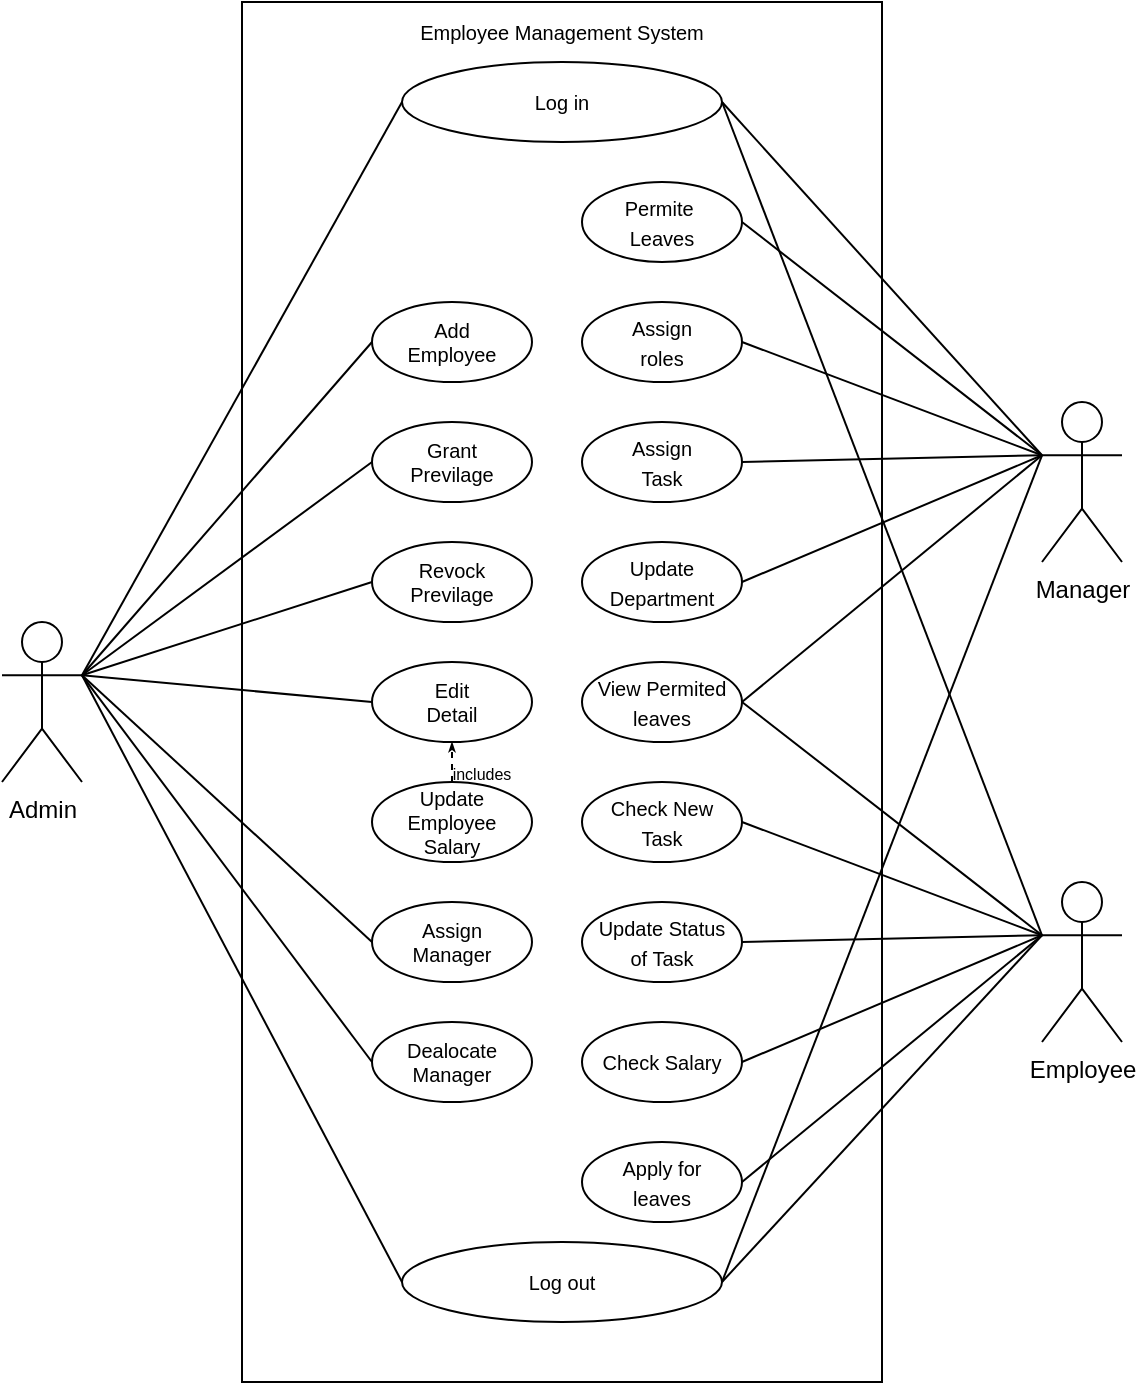 <mxfile version="25.0.1" pages="8">
  <diagram id="k85AWazVlHcR_uI0yOIe" name="Use-Case">
    <mxGraphModel dx="683" dy="421" grid="1" gridSize="10" guides="1" tooltips="1" connect="1" arrows="1" fold="1" page="1" pageScale="1" pageWidth="850" pageHeight="1100" math="0" shadow="0">
      <root>
        <mxCell id="0" />
        <mxCell id="1" parent="0" />
        <mxCell id="2" value="" style="rounded=0;whiteSpace=wrap;html=1;fillColor=none;" parent="1" vertex="1">
          <mxGeometry x="280" y="190" width="320" height="690" as="geometry" />
        </mxCell>
        <mxCell id="3" value="Add &lt;br&gt;Employee" style="ellipse;whiteSpace=wrap;html=1;fillColor=none;fontSize=10;" parent="1" vertex="1">
          <mxGeometry x="345" y="340" width="80" height="40" as="geometry" />
        </mxCell>
        <mxCell id="4" value="&lt;font style=&quot;font-size: 10px;&quot;&gt;Permite&amp;nbsp;&lt;/font&gt;&lt;div&gt;&lt;font style=&quot;font-size: 10px;&quot;&gt;Leaves&lt;/font&gt;&lt;/div&gt;" style="ellipse;whiteSpace=wrap;html=1;fillColor=none;" parent="1" vertex="1">
          <mxGeometry x="450" y="280" width="80" height="40" as="geometry" />
        </mxCell>
        <mxCell id="5" value="Grant &lt;br&gt;Previlage" style="ellipse;whiteSpace=wrap;html=1;fillColor=none;fontSize=10;" parent="1" vertex="1">
          <mxGeometry x="345" y="400" width="80" height="40" as="geometry" />
        </mxCell>
        <mxCell id="6" value="Revock &lt;br&gt;Previlage" style="ellipse;whiteSpace=wrap;html=1;fillColor=none;fontSize=10;" parent="1" vertex="1">
          <mxGeometry x="345" y="460" width="80" height="40" as="geometry" />
        </mxCell>
        <mxCell id="7" value="Edit &lt;br style=&quot;font-size: 10px;&quot;&gt;Detail" style="ellipse;whiteSpace=wrap;html=1;fillColor=none;fontSize=10;" parent="1" vertex="1">
          <mxGeometry x="345" y="520" width="80" height="40" as="geometry" />
        </mxCell>
        <mxCell id="8" value="Assign&lt;br style=&quot;font-size: 10px;&quot;&gt;Manager" style="ellipse;whiteSpace=wrap;html=1;fillColor=none;fontSize=10;" parent="1" vertex="1">
          <mxGeometry x="345" y="640" width="80" height="40" as="geometry" />
        </mxCell>
        <mxCell id="10" value="&lt;font style=&quot;font-size: 10px;&quot;&gt;Assign &lt;br&gt;roles&lt;/font&gt;" style="ellipse;whiteSpace=wrap;html=1;fillColor=none;" parent="1" vertex="1">
          <mxGeometry x="450" y="340" width="80" height="40" as="geometry" />
        </mxCell>
        <mxCell id="11" value="&lt;font style=&quot;font-size: 10px;&quot;&gt;Assign &lt;br&gt;Task&lt;/font&gt;" style="ellipse;whiteSpace=wrap;html=1;fillColor=none;" parent="1" vertex="1">
          <mxGeometry x="450" y="400" width="80" height="40" as="geometry" />
        </mxCell>
        <mxCell id="12" value="&lt;font style=&quot;font-size: 10px;&quot;&gt;Update&lt;br&gt;Department&lt;/font&gt;" style="ellipse;whiteSpace=wrap;html=1;fillColor=none;" parent="1" vertex="1">
          <mxGeometry x="450" y="460" width="80" height="40" as="geometry" />
        </mxCell>
        <mxCell id="13" value="&lt;font style=&quot;font-size: 10px;&quot;&gt;View Permited leaves&lt;/font&gt;" style="ellipse;whiteSpace=wrap;html=1;fillColor=none;" parent="1" vertex="1">
          <mxGeometry x="450" y="520" width="80" height="40" as="geometry" />
        </mxCell>
        <mxCell id="15" value="&lt;font style=&quot;font-size: 10px;&quot;&gt;Check New &lt;br&gt;Task&lt;/font&gt;" style="ellipse;whiteSpace=wrap;html=1;fillColor=none;" parent="1" vertex="1">
          <mxGeometry x="450" y="580" width="80" height="40" as="geometry" />
        </mxCell>
        <mxCell id="16" value="&lt;font style=&quot;font-size: 10px;&quot;&gt;Update Status &lt;br&gt;of Task&lt;/font&gt;" style="ellipse;whiteSpace=wrap;html=1;fillColor=none;" parent="1" vertex="1">
          <mxGeometry x="450" y="640" width="80" height="40" as="geometry" />
        </mxCell>
        <mxCell id="17" value="&lt;font style=&quot;font-size: 10px;&quot;&gt;Check Salary&lt;/font&gt;" style="ellipse;whiteSpace=wrap;html=1;fillColor=none;" parent="1" vertex="1">
          <mxGeometry x="450" y="700" width="80" height="40" as="geometry" />
        </mxCell>
        <mxCell id="18" value="&lt;font style=&quot;font-size: 10px;&quot;&gt;Apply for &lt;br&gt;leaves&lt;/font&gt;" style="ellipse;whiteSpace=wrap;html=1;fillColor=none;" parent="1" vertex="1">
          <mxGeometry x="450" y="760" width="80" height="40" as="geometry" />
        </mxCell>
        <mxCell id="19" value="&lt;font style=&quot;font-size: 10px;&quot;&gt;Log in&lt;/font&gt;" style="ellipse;whiteSpace=wrap;html=1;fillColor=none;" parent="1" vertex="1">
          <mxGeometry x="360" y="220" width="160" height="40" as="geometry" />
        </mxCell>
        <mxCell id="37" style="edgeStyle=none;html=1;exitX=1;exitY=0.333;exitDx=0;exitDy=0;exitPerimeter=0;entryX=0;entryY=0.5;entryDx=0;entryDy=0;fontSize=10;endArrow=none;endFill=0;" parent="1" source="20" target="22" edge="1">
          <mxGeometry relative="1" as="geometry" />
        </mxCell>
        <mxCell id="38" style="edgeStyle=none;html=1;exitX=1;exitY=0.333;exitDx=0;exitDy=0;exitPerimeter=0;entryX=0;entryY=0.5;entryDx=0;entryDy=0;fontSize=10;endArrow=none;endFill=0;" parent="1" source="20" target="3" edge="1">
          <mxGeometry relative="1" as="geometry" />
        </mxCell>
        <mxCell id="39" style="edgeStyle=none;html=1;exitX=1;exitY=0.333;exitDx=0;exitDy=0;exitPerimeter=0;entryX=0;entryY=0.5;entryDx=0;entryDy=0;fontSize=10;endArrow=none;endFill=0;" parent="1" source="20" target="5" edge="1">
          <mxGeometry relative="1" as="geometry" />
        </mxCell>
        <mxCell id="40" style="edgeStyle=none;html=1;exitX=1;exitY=0.333;exitDx=0;exitDy=0;exitPerimeter=0;entryX=0;entryY=0.5;entryDx=0;entryDy=0;fontSize=10;endArrow=none;endFill=0;" parent="1" source="20" target="6" edge="1">
          <mxGeometry relative="1" as="geometry" />
        </mxCell>
        <mxCell id="41" style="edgeStyle=none;html=1;exitX=1;exitY=0.333;exitDx=0;exitDy=0;exitPerimeter=0;entryX=0;entryY=0.5;entryDx=0;entryDy=0;fontSize=10;endArrow=none;endFill=0;" parent="1" source="20" target="7" edge="1">
          <mxGeometry relative="1" as="geometry" />
        </mxCell>
        <mxCell id="42" style="edgeStyle=none;html=1;exitX=1;exitY=0.333;exitDx=0;exitDy=0;exitPerimeter=0;entryX=0;entryY=0.5;entryDx=0;entryDy=0;fontSize=10;endArrow=none;endFill=0;" parent="1" source="20" target="8" edge="1">
          <mxGeometry relative="1" as="geometry" />
        </mxCell>
        <mxCell id="43" style="edgeStyle=none;html=1;exitX=1;exitY=0.333;exitDx=0;exitDy=0;exitPerimeter=0;entryX=0;entryY=0.5;entryDx=0;entryDy=0;fontSize=10;endArrow=none;endFill=0;" parent="1" source="20" target="21" edge="1">
          <mxGeometry relative="1" as="geometry" />
        </mxCell>
        <mxCell id="44" style="edgeStyle=none;html=1;exitX=1;exitY=0.333;exitDx=0;exitDy=0;exitPerimeter=0;entryX=0;entryY=0.5;entryDx=0;entryDy=0;fontSize=10;endArrow=none;endFill=0;" parent="1" source="20" target="19" edge="1">
          <mxGeometry relative="1" as="geometry" />
        </mxCell>
        <mxCell id="20" value="Admin" style="shape=umlActor;verticalLabelPosition=bottom;verticalAlign=top;html=1;outlineConnect=0;fillColor=none;" parent="1" vertex="1">
          <mxGeometry x="160" y="500" width="40" height="80" as="geometry" />
        </mxCell>
        <mxCell id="21" value="Dealocate Manager" style="ellipse;whiteSpace=wrap;html=1;fillColor=none;fontSize=10;" parent="1" vertex="1">
          <mxGeometry x="345" y="700" width="80" height="40" as="geometry" />
        </mxCell>
        <mxCell id="22" value="Log out" style="ellipse;whiteSpace=wrap;html=1;fillColor=none;fontSize=10;" parent="1" vertex="1">
          <mxGeometry x="360" y="810" width="160" height="40" as="geometry" />
        </mxCell>
        <mxCell id="25" style="edgeStyle=none;html=1;exitX=0;exitY=0.333;exitDx=0;exitDy=0;exitPerimeter=0;entryX=1;entryY=0.5;entryDx=0;entryDy=0;fontSize=10;endArrow=none;endFill=0;" parent="1" source="23" target="19" edge="1">
          <mxGeometry relative="1" as="geometry" />
        </mxCell>
        <mxCell id="26" style="edgeStyle=none;html=1;exitX=0;exitY=0.333;exitDx=0;exitDy=0;exitPerimeter=0;entryX=1;entryY=0.5;entryDx=0;entryDy=0;fontSize=10;endArrow=none;endFill=0;" parent="1" source="23" target="4" edge="1">
          <mxGeometry relative="1" as="geometry" />
        </mxCell>
        <mxCell id="27" style="edgeStyle=none;html=1;exitX=0;exitY=0.333;exitDx=0;exitDy=0;exitPerimeter=0;entryX=1;entryY=0.5;entryDx=0;entryDy=0;fontSize=10;endArrow=none;endFill=0;" parent="1" source="23" target="10" edge="1">
          <mxGeometry relative="1" as="geometry" />
        </mxCell>
        <mxCell id="28" style="edgeStyle=none;html=1;exitX=0;exitY=0.333;exitDx=0;exitDy=0;exitPerimeter=0;entryX=1;entryY=0.5;entryDx=0;entryDy=0;fontSize=10;endArrow=none;endFill=0;" parent="1" source="23" target="11" edge="1">
          <mxGeometry relative="1" as="geometry" />
        </mxCell>
        <mxCell id="29" style="edgeStyle=none;html=1;exitX=0;exitY=0.333;exitDx=0;exitDy=0;exitPerimeter=0;entryX=1;entryY=0.5;entryDx=0;entryDy=0;fontSize=10;endArrow=none;endFill=0;" parent="1" source="23" target="12" edge="1">
          <mxGeometry relative="1" as="geometry" />
        </mxCell>
        <mxCell id="30" style="edgeStyle=none;html=1;exitX=0;exitY=0.333;exitDx=0;exitDy=0;exitPerimeter=0;entryX=1;entryY=0.5;entryDx=0;entryDy=0;fontSize=10;endArrow=none;endFill=0;" parent="1" source="23" target="13" edge="1">
          <mxGeometry relative="1" as="geometry" />
        </mxCell>
        <mxCell id="34" style="edgeStyle=none;html=1;exitX=0;exitY=0.333;exitDx=0;exitDy=0;exitPerimeter=0;entryX=1;entryY=0.5;entryDx=0;entryDy=0;fontSize=10;endArrow=none;endFill=0;" parent="1" source="23" target="22" edge="1">
          <mxGeometry relative="1" as="geometry" />
        </mxCell>
        <mxCell id="23" value="Manager" style="shape=umlActor;verticalLabelPosition=bottom;verticalAlign=top;html=1;outlineConnect=0;fillColor=none;" parent="1" vertex="1">
          <mxGeometry x="680" y="390" width="40" height="80" as="geometry" />
        </mxCell>
        <mxCell id="31" style="edgeStyle=none;html=1;exitX=0;exitY=0.333;exitDx=0;exitDy=0;exitPerimeter=0;entryX=1;entryY=0.5;entryDx=0;entryDy=0;fontSize=10;endArrow=none;endFill=0;" parent="1" source="24" target="15" edge="1">
          <mxGeometry relative="1" as="geometry" />
        </mxCell>
        <mxCell id="32" style="edgeStyle=none;html=1;exitX=0;exitY=0.333;exitDx=0;exitDy=0;exitPerimeter=0;entryX=1;entryY=0.5;entryDx=0;entryDy=0;fontSize=10;endArrow=none;endFill=0;" parent="1" source="24" target="16" edge="1">
          <mxGeometry relative="1" as="geometry" />
        </mxCell>
        <mxCell id="33" style="edgeStyle=none;html=1;exitX=0;exitY=0.333;exitDx=0;exitDy=0;exitPerimeter=0;entryX=1;entryY=0.5;entryDx=0;entryDy=0;fontSize=10;endArrow=none;endFill=0;" parent="1" source="24" target="17" edge="1">
          <mxGeometry relative="1" as="geometry" />
        </mxCell>
        <mxCell id="35" style="edgeStyle=none;html=1;exitX=0;exitY=0.333;exitDx=0;exitDy=0;exitPerimeter=0;entryX=1;entryY=0.5;entryDx=0;entryDy=0;fontSize=10;endArrow=none;endFill=0;" parent="1" source="24" target="18" edge="1">
          <mxGeometry relative="1" as="geometry" />
        </mxCell>
        <mxCell id="36" style="edgeStyle=none;html=1;exitX=0;exitY=0.333;exitDx=0;exitDy=0;exitPerimeter=0;entryX=1;entryY=0.5;entryDx=0;entryDy=0;fontSize=10;endArrow=none;endFill=0;" parent="1" source="24" target="19" edge="1">
          <mxGeometry relative="1" as="geometry" />
        </mxCell>
        <mxCell id="45" style="edgeStyle=none;html=1;exitX=0;exitY=0.333;exitDx=0;exitDy=0;exitPerimeter=0;entryX=1;entryY=0.5;entryDx=0;entryDy=0;fontSize=10;endArrow=none;endFill=0;" parent="1" source="24" target="13" edge="1">
          <mxGeometry relative="1" as="geometry" />
        </mxCell>
        <mxCell id="50" style="edgeStyle=none;html=1;exitX=0;exitY=0.333;exitDx=0;exitDy=0;exitPerimeter=0;entryX=1;entryY=0.5;entryDx=0;entryDy=0;fontSize=8;startArrow=none;startFill=0;endArrow=none;endFill=0;endSize=2;" parent="1" source="24" target="22" edge="1">
          <mxGeometry relative="1" as="geometry" />
        </mxCell>
        <mxCell id="24" value="Employee" style="shape=umlActor;verticalLabelPosition=bottom;verticalAlign=top;html=1;outlineConnect=0;fillColor=none;" parent="1" vertex="1">
          <mxGeometry x="680" y="630" width="40" height="80" as="geometry" />
        </mxCell>
        <mxCell id="46" value="Employee Management System" style="text;html=1;strokeColor=none;fillColor=none;align=center;verticalAlign=middle;whiteSpace=wrap;rounded=0;fontSize=10;" parent="1" vertex="1">
          <mxGeometry x="365" y="190" width="150" height="30" as="geometry" />
        </mxCell>
        <mxCell id="48" style="edgeStyle=none;html=1;exitX=0.5;exitY=0;exitDx=0;exitDy=0;entryX=0.5;entryY=1;entryDx=0;entryDy=0;fontSize=10;endArrow=classicThin;endFill=1;dashed=1;startArrow=none;startFill=0;endSize=2;" parent="1" source="47" target="7" edge="1">
          <mxGeometry relative="1" as="geometry" />
        </mxCell>
        <mxCell id="47" value="Update Employee &lt;br&gt;Salary" style="ellipse;whiteSpace=wrap;html=1;fillColor=none;fontSize=10;" parent="1" vertex="1">
          <mxGeometry x="345" y="580" width="80" height="40" as="geometry" />
        </mxCell>
        <mxCell id="49" value="&lt;font style=&quot;font-size: 8px;&quot;&gt;includes&lt;/font&gt;" style="text;html=1;strokeColor=none;fillColor=none;align=center;verticalAlign=middle;whiteSpace=wrap;rounded=0;fontSize=10;" parent="1" vertex="1">
          <mxGeometry x="380" y="570" width="40" height="10" as="geometry" />
        </mxCell>
      </root>
    </mxGraphModel>
  </diagram>
  <diagram id="mSqzBUu4SQ6lywPuEru3" name="Acticity-Admin:Assign_Manager">
    <mxGraphModel dx="523" dy="413" grid="1" gridSize="10" guides="1" tooltips="1" connect="1" arrows="1" fold="1" page="1" pageScale="1" pageWidth="850" pageHeight="1100" math="0" shadow="0">
      <root>
        <mxCell id="0" />
        <mxCell id="1" parent="0" />
        <mxCell id="tOO0HVrUKqMApNIs4pgN-1" style="edgeStyle=none;html=1;exitX=0.5;exitY=1;exitDx=0;exitDy=0;entryX=0.5;entryY=0;entryDx=0;entryDy=0;fontSize=10;verticalAlign=middle;fontStyle=0;spacing=2;" parent="1" source="gY4hdDHVigS7EiH8gVHt-2" target="gY4hdDHVigS7EiH8gVHt-4" edge="1">
          <mxGeometry relative="1" as="geometry" />
        </mxCell>
        <mxCell id="gY4hdDHVigS7EiH8gVHt-2" value="" style="ellipse;whiteSpace=wrap;html=1;aspect=fixed;fontSize=10;verticalAlign=middle;fontStyle=0;spacing=2;fillStyle=auto;fillColor=#000000;" parent="1" vertex="1">
          <mxGeometry x="400" y="80" width="40" height="40" as="geometry" />
        </mxCell>
        <mxCell id="tOO0HVrUKqMApNIs4pgN-9" style="edgeStyle=none;rounded=0;html=1;exitX=0.5;exitY=1;exitDx=0;exitDy=0;entryX=0.5;entryY=0;entryDx=0;entryDy=0;fontSize=10;endArrow=classic;endFill=1;verticalAlign=middle;fontStyle=0;spacing=2;" parent="1" source="gY4hdDHVigS7EiH8gVHt-4" target="tOO0HVrUKqMApNIs4pgN-2" edge="1">
          <mxGeometry relative="1" as="geometry" />
        </mxCell>
        <mxCell id="gY4hdDHVigS7EiH8gVHt-4" value="&lt;font style=&quot;font-size: 10px;&quot;&gt;Enter Email&amp;nbsp;&lt;br style=&quot;font-size: 10px;&quot;&gt;&amp;amp; Password&lt;/font&gt;" style="rounded=1;whiteSpace=wrap;html=1;arcSize=50;fontSize=10;verticalAlign=middle;fontStyle=0;spacing=2;" parent="1" vertex="1">
          <mxGeometry x="380" y="160" width="80" height="40" as="geometry" />
        </mxCell>
        <mxCell id="tOO0HVrUKqMApNIs4pgN-3" style="edgeStyle=none;html=1;exitX=0;exitY=0.5;exitDx=0;exitDy=0;entryX=0;entryY=0.5;entryDx=0;entryDy=0;fontSize=10;rounded=0;verticalAlign=middle;fontStyle=0;spacing=2;" parent="1" source="tOO0HVrUKqMApNIs4pgN-2" target="gY4hdDHVigS7EiH8gVHt-4" edge="1">
          <mxGeometry relative="1" as="geometry">
            <Array as="points">
              <mxPoint x="320" y="280" />
              <mxPoint x="320" y="180" />
            </Array>
          </mxGeometry>
        </mxCell>
        <mxCell id="tOO0HVrUKqMApNIs4pgN-2" value="" style="rhombus;whiteSpace=wrap;html=1;rounded=1;fontSize=10;arcSize=0;verticalAlign=middle;fontStyle=0;spacing=2;" parent="1" vertex="1">
          <mxGeometry x="380" y="240" width="80" height="80" as="geometry" />
        </mxCell>
        <mxCell id="tOO0HVrUKqMApNIs4pgN-6" value="" style="edgeStyle=none;rounded=0;html=1;fontSize=10;endArrow=classic;endFill=1;entryX=0.5;entryY=0;entryDx=0;entryDy=0;exitX=1;exitY=0.5;exitDx=0;exitDy=0;verticalAlign=middle;fontStyle=0;spacing=2;" parent="1" source="tOO0HVrUKqMApNIs4pgN-2" target="tOO0HVrUKqMApNIs4pgN-5" edge="1">
          <mxGeometry relative="1" as="geometry">
            <mxPoint x="480" y="260" as="targetPoint" />
            <mxPoint x="440" y="260" as="sourcePoint" />
            <Array as="points">
              <mxPoint x="520" y="280" />
            </Array>
          </mxGeometry>
        </mxCell>
        <mxCell id="Yc4yeRbGexyfVnNYTQ61-3" style="edgeStyle=none;rounded=0;html=1;exitX=0.5;exitY=1;exitDx=0;exitDy=0;entryX=0.5;entryY=0;entryDx=0;entryDy=0;fontSize=10;endArrow=classic;endFill=1;verticalAlign=middle;fontStyle=0;spacing=2;" parent="1" source="tOO0HVrUKqMApNIs4pgN-5" target="Yc4yeRbGexyfVnNYTQ61-2" edge="1">
          <mxGeometry relative="1" as="geometry" />
        </mxCell>
        <mxCell id="tOO0HVrUKqMApNIs4pgN-5" value="&lt;span style=&quot;font-size: 10px;&quot;&gt;Check Manager Screen&lt;/span&gt;" style="rounded=1;whiteSpace=wrap;html=1;arcSize=50;fontSize=10;verticalAlign=middle;fontStyle=0;spacing=2;" parent="1" vertex="1">
          <mxGeometry x="480" y="320" width="80" height="40" as="geometry" />
        </mxCell>
        <mxCell id="tOO0HVrUKqMApNIs4pgN-7" value="Valid" style="text;html=1;strokeColor=none;fillColor=none;align=center;verticalAlign=middle;whiteSpace=wrap;rounded=0;fontSize=10;fontStyle=0;spacing=2;" parent="1" vertex="1">
          <mxGeometry x="450" y="250" width="40" height="20" as="geometry" />
        </mxCell>
        <mxCell id="tOO0HVrUKqMApNIs4pgN-8" value="Invalid" style="text;html=1;strokeColor=none;fillColor=none;align=center;verticalAlign=middle;whiteSpace=wrap;rounded=0;fontSize=10;fontStyle=0;spacing=2;" parent="1" vertex="1">
          <mxGeometry x="350" y="250" width="40" height="20" as="geometry" />
        </mxCell>
        <mxCell id="Yc4yeRbGexyfVnNYTQ61-6" style="edgeStyle=none;rounded=0;html=1;exitX=0;exitY=0.5;exitDx=0;exitDy=0;entryX=0.5;entryY=0;entryDx=0;entryDy=0;fontSize=10;endArrow=classic;endFill=1;verticalAlign=middle;fontStyle=0;spacing=2;" parent="1" source="Yc4yeRbGexyfVnNYTQ61-2" target="Yc4yeRbGexyfVnNYTQ61-4" edge="1">
          <mxGeometry relative="1" as="geometry">
            <Array as="points">
              <mxPoint x="440" y="440" />
            </Array>
          </mxGeometry>
        </mxCell>
        <mxCell id="Yc4yeRbGexyfVnNYTQ61-7" style="edgeStyle=none;rounded=0;html=1;exitX=1;exitY=0.5;exitDx=0;exitDy=0;entryX=0.5;entryY=0;entryDx=0;entryDy=0;fontSize=10;endArrow=classic;endFill=1;verticalAlign=middle;fontStyle=0;spacing=2;" parent="1" source="Yc4yeRbGexyfVnNYTQ61-2" target="Yc4yeRbGexyfVnNYTQ61-5" edge="1">
          <mxGeometry relative="1" as="geometry">
            <Array as="points">
              <mxPoint x="600" y="440" />
            </Array>
          </mxGeometry>
        </mxCell>
        <mxCell id="Yc4yeRbGexyfVnNYTQ61-2" value="" style="rhombus;whiteSpace=wrap;html=1;rounded=1;fontSize=10;arcSize=0;verticalAlign=middle;fontStyle=0;spacing=2;" parent="1" vertex="1">
          <mxGeometry x="480" y="400" width="80" height="80" as="geometry" />
        </mxCell>
        <mxCell id="Yc4yeRbGexyfVnNYTQ61-8" style="edgeStyle=none;rounded=0;html=1;exitX=1;exitY=0.5;exitDx=0;exitDy=0;entryX=0;entryY=0.5;entryDx=0;entryDy=0;fontSize=10;endArrow=classic;endFill=1;verticalAlign=middle;fontStyle=0;spacing=2;" parent="1" source="Yc4yeRbGexyfVnNYTQ61-4" target="Yc4yeRbGexyfVnNYTQ61-5" edge="1">
          <mxGeometry relative="1" as="geometry" />
        </mxCell>
        <mxCell id="Yc4yeRbGexyfVnNYTQ61-4" value="&lt;span style=&quot;font-size: 10px;&quot;&gt;Deallocate Existing Manager&lt;/span&gt;" style="rounded=1;whiteSpace=wrap;html=1;arcSize=50;fontSize=10;verticalAlign=middle;fontStyle=0;spacing=2;" parent="1" vertex="1">
          <mxGeometry x="400" y="480" width="80" height="40" as="geometry" />
        </mxCell>
        <mxCell id="Yc4yeRbGexyfVnNYTQ61-13" style="edgeStyle=none;rounded=0;html=1;exitX=0.5;exitY=1;exitDx=0;exitDy=0;entryX=0.5;entryY=0;entryDx=0;entryDy=0;fontSize=10;endArrow=classic;endFill=1;verticalAlign=middle;fontStyle=0;spacing=2;" parent="1" source="Yc4yeRbGexyfVnNYTQ61-5" target="Yc4yeRbGexyfVnNYTQ61-12" edge="1">
          <mxGeometry relative="1" as="geometry" />
        </mxCell>
        <mxCell id="Yc4yeRbGexyfVnNYTQ61-5" value="&lt;p style=&quot;line-height: 100%; font-size: 10px;&quot;&gt;&lt;span style=&quot;font-size: 10px;&quot;&gt;Assign Employee as Manager&lt;/span&gt;&lt;/p&gt;" style="rounded=1;whiteSpace=wrap;html=1;arcSize=50;fontSize=10;verticalAlign=middle;fontStyle=0;spacing=2;" parent="1" vertex="1">
          <mxGeometry x="560" y="480" width="80" height="40" as="geometry" />
        </mxCell>
        <mxCell id="Yc4yeRbGexyfVnNYTQ61-9" value="Exisit" style="text;html=1;strokeColor=none;fillColor=none;align=center;verticalAlign=middle;whiteSpace=wrap;rounded=0;fontSize=10;fontStyle=0;spacing=2;" parent="1" vertex="1">
          <mxGeometry x="550" y="410" width="40" height="20" as="geometry" />
        </mxCell>
        <mxCell id="Yc4yeRbGexyfVnNYTQ61-11" value="Doesn&#39;t Exist" style="text;html=1;strokeColor=none;fillColor=none;align=center;verticalAlign=middle;whiteSpace=wrap;rounded=0;fontSize=10;fontStyle=0;spacing=2;" parent="1" vertex="1">
          <mxGeometry x="425" y="410" width="70" height="20" as="geometry" />
        </mxCell>
        <mxCell id="Yc4yeRbGexyfVnNYTQ61-15" style="edgeStyle=none;rounded=0;html=1;exitX=0.5;exitY=1;exitDx=0;exitDy=0;entryX=0.5;entryY=0;entryDx=0;entryDy=0;fontSize=10;endArrow=classic;endFill=1;verticalAlign=middle;fontStyle=0;spacing=2;" parent="1" source="Yc4yeRbGexyfVnNYTQ61-12" edge="1">
          <mxGeometry relative="1" as="geometry">
            <mxPoint x="600" y="640" as="targetPoint" />
          </mxGeometry>
        </mxCell>
        <mxCell id="Yc4yeRbGexyfVnNYTQ61-12" value="&lt;span style=&quot;font-size: 10px;&quot;&gt;Grant Previlage&lt;/span&gt;" style="rounded=1;whiteSpace=wrap;html=1;arcSize=50;fontSize=10;verticalAlign=middle;fontStyle=0;spacing=2;" parent="1" vertex="1">
          <mxGeometry x="560" y="560" width="80" height="40" as="geometry" />
        </mxCell>
        <mxCell id="2" value="" style="ellipse;html=1;shape=endState;fillColor=#000000;strokeColor=#000000;" parent="1" vertex="1">
          <mxGeometry x="580" y="640" width="40" height="40" as="geometry" />
        </mxCell>
      </root>
    </mxGraphModel>
  </diagram>
  <diagram id="6EzCiVFKLSlA9S5kuAHY" name="Activity-Admin:Add_Employee">
    <mxGraphModel dx="439" dy="347" grid="1" gridSize="10" guides="1" tooltips="1" connect="1" arrows="1" fold="1" page="1" pageScale="1" pageWidth="850" pageHeight="1100" math="0" shadow="0">
      <root>
        <mxCell id="0" />
        <mxCell id="1" parent="0" />
        <mxCell id="bkXo9MZa8a2A9d-mAvCt-1" style="edgeStyle=none;html=1;exitX=0.5;exitY=1;exitDx=0;exitDy=0;entryX=0.5;entryY=0;entryDx=0;entryDy=0;fontSize=10;verticalAlign=middle;fontStyle=0;spacing=2;" parent="1" source="-eh98Xm_Xrv5xcnqpsf5-1" target="bkXo9MZa8a2A9d-mAvCt-4" edge="1">
          <mxGeometry relative="1" as="geometry">
            <mxPoint x="420" y="120" as="sourcePoint" />
          </mxGeometry>
        </mxCell>
        <mxCell id="bkXo9MZa8a2A9d-mAvCt-3" style="edgeStyle=none;rounded=0;html=1;exitX=0.5;exitY=1;exitDx=0;exitDy=0;entryX=0.5;entryY=0;entryDx=0;entryDy=0;fontSize=10;endArrow=classic;endFill=1;verticalAlign=middle;fontStyle=0;spacing=2;" parent="1" source="bkXo9MZa8a2A9d-mAvCt-4" target="bkXo9MZa8a2A9d-mAvCt-6" edge="1">
          <mxGeometry relative="1" as="geometry" />
        </mxCell>
        <mxCell id="bkXo9MZa8a2A9d-mAvCt-4" value="&lt;font style=&quot;font-size: 10px;&quot;&gt;Enter Email&amp;nbsp;&lt;br style=&quot;font-size: 10px;&quot;&gt;&amp;amp; Password&lt;/font&gt;" style="rounded=1;whiteSpace=wrap;html=1;arcSize=50;fontSize=10;verticalAlign=middle;fontStyle=0;spacing=2;" parent="1" vertex="1">
          <mxGeometry x="380" y="160" width="80" height="40" as="geometry" />
        </mxCell>
        <mxCell id="bkXo9MZa8a2A9d-mAvCt-5" style="edgeStyle=none;html=1;exitX=0;exitY=0.5;exitDx=0;exitDy=0;entryX=0;entryY=0.5;entryDx=0;entryDy=0;fontSize=10;rounded=0;verticalAlign=middle;fontStyle=0;spacing=2;" parent="1" source="bkXo9MZa8a2A9d-mAvCt-6" target="bkXo9MZa8a2A9d-mAvCt-4" edge="1">
          <mxGeometry relative="1" as="geometry">
            <Array as="points">
              <mxPoint x="320" y="280" />
              <mxPoint x="320" y="180" />
            </Array>
          </mxGeometry>
        </mxCell>
        <mxCell id="bkXo9MZa8a2A9d-mAvCt-6" value="" style="rhombus;whiteSpace=wrap;html=1;rounded=1;fontSize=10;arcSize=0;verticalAlign=middle;fontStyle=0;spacing=2;" parent="1" vertex="1">
          <mxGeometry x="380" y="240" width="80" height="80" as="geometry" />
        </mxCell>
        <mxCell id="bkXo9MZa8a2A9d-mAvCt-7" value="" style="edgeStyle=none;rounded=0;html=1;fontSize=10;endArrow=classic;endFill=1;entryX=0.5;entryY=0;entryDx=0;entryDy=0;exitX=1;exitY=0.5;exitDx=0;exitDy=0;verticalAlign=middle;fontStyle=0;spacing=2;" parent="1" source="bkXo9MZa8a2A9d-mAvCt-6" target="bkXo9MZa8a2A9d-mAvCt-9" edge="1">
          <mxGeometry relative="1" as="geometry">
            <mxPoint x="480" y="260" as="targetPoint" />
            <mxPoint x="440" y="260" as="sourcePoint" />
            <Array as="points">
              <mxPoint x="520" y="280" />
            </Array>
          </mxGeometry>
        </mxCell>
        <mxCell id="bkXo9MZa8a2A9d-mAvCt-25" style="edgeStyle=none;html=1;exitX=0.5;exitY=1;exitDx=0;exitDy=0;entryX=0.5;entryY=0;entryDx=0;entryDy=0;" parent="1" source="bkXo9MZa8a2A9d-mAvCt-9" target="bkXo9MZa8a2A9d-mAvCt-24" edge="1">
          <mxGeometry relative="1" as="geometry" />
        </mxCell>
        <mxCell id="bkXo9MZa8a2A9d-mAvCt-9" value="Add Employee Screen" style="rounded=1;whiteSpace=wrap;html=1;arcSize=50;fontSize=10;verticalAlign=middle;fontStyle=0;spacing=2;" parent="1" vertex="1">
          <mxGeometry x="480" y="320" width="80" height="40" as="geometry" />
        </mxCell>
        <mxCell id="bkXo9MZa8a2A9d-mAvCt-10" value="Valid" style="text;html=1;strokeColor=none;fillColor=none;align=center;verticalAlign=middle;whiteSpace=wrap;rounded=0;fontSize=10;fontStyle=0;spacing=2;" parent="1" vertex="1">
          <mxGeometry x="440" y="250" width="40" height="20" as="geometry" />
        </mxCell>
        <mxCell id="bkXo9MZa8a2A9d-mAvCt-12" style="edgeStyle=none;rounded=0;html=1;exitX=0;exitY=0.5;exitDx=0;exitDy=0;entryX=0.5;entryY=0;entryDx=0;entryDy=0;fontSize=10;endArrow=classic;endFill=1;verticalAlign=middle;fontStyle=0;spacing=2;" parent="1" source="bkXo9MZa8a2A9d-mAvCt-14" target="bkXo9MZa8a2A9d-mAvCt-16" edge="1">
          <mxGeometry relative="1" as="geometry">
            <Array as="points">
              <mxPoint x="340" y="600" />
            </Array>
          </mxGeometry>
        </mxCell>
        <mxCell id="bkXo9MZa8a2A9d-mAvCt-13" style="edgeStyle=none;rounded=0;html=1;exitX=1;exitY=0.5;exitDx=0;exitDy=0;entryX=0.5;entryY=0;entryDx=0;entryDy=0;fontSize=10;endArrow=classic;endFill=1;verticalAlign=middle;fontStyle=0;spacing=2;" parent="1" source="bkXo9MZa8a2A9d-mAvCt-14" target="bkXo9MZa8a2A9d-mAvCt-18" edge="1">
          <mxGeometry relative="1" as="geometry">
            <Array as="points">
              <mxPoint x="500" y="600" />
            </Array>
          </mxGeometry>
        </mxCell>
        <mxCell id="bkXo9MZa8a2A9d-mAvCt-14" value="" style="rhombus;whiteSpace=wrap;html=1;rounded=1;fontSize=10;arcSize=0;verticalAlign=middle;fontStyle=0;spacing=2;" parent="1" vertex="1">
          <mxGeometry x="380" y="560" width="80" height="80" as="geometry" />
        </mxCell>
        <mxCell id="bkXo9MZa8a2A9d-mAvCt-15" style="edgeStyle=none;rounded=0;html=1;exitX=1;exitY=0.5;exitDx=0;exitDy=0;entryX=0;entryY=0.5;entryDx=0;entryDy=0;fontSize=10;endArrow=classic;endFill=1;verticalAlign=middle;fontStyle=0;spacing=2;" parent="1" source="bkXo9MZa8a2A9d-mAvCt-16" target="bkXo9MZa8a2A9d-mAvCt-18" edge="1">
          <mxGeometry relative="1" as="geometry" />
        </mxCell>
        <mxCell id="bkXo9MZa8a2A9d-mAvCt-16" value="Get valid Detail" style="rounded=1;whiteSpace=wrap;html=1;arcSize=50;fontSize=10;verticalAlign=middle;fontStyle=0;spacing=2;" parent="1" vertex="1">
          <mxGeometry x="300" y="640" width="80" height="40" as="geometry" />
        </mxCell>
        <mxCell id="o9YJYiCmJUhkF753mEg--6" style="edgeStyle=none;rounded=0;html=1;exitX=0.5;exitY=1;exitDx=0;exitDy=0;entryX=0;entryY=0.5;entryDx=0;entryDy=0;" parent="1" source="bkXo9MZa8a2A9d-mAvCt-18" target="o9YJYiCmJUhkF753mEg--4" edge="1">
          <mxGeometry relative="1" as="geometry">
            <Array as="points">
              <mxPoint x="500" y="740" />
            </Array>
          </mxGeometry>
        </mxCell>
        <mxCell id="bkXo9MZa8a2A9d-mAvCt-18" value="&lt;p style=&quot;line-height: 100%; font-size: 10px;&quot;&gt;Enter Employee Detail&lt;/p&gt;" style="rounded=1;whiteSpace=wrap;html=1;arcSize=50;fontSize=10;verticalAlign=middle;fontStyle=0;spacing=2;" parent="1" vertex="1">
          <mxGeometry x="460" y="640" width="80" height="40" as="geometry" />
        </mxCell>
        <mxCell id="bkXo9MZa8a2A9d-mAvCt-27" style="edgeStyle=none;html=1;exitX=0;exitY=0.5;exitDx=0;exitDy=0;entryX=0.5;entryY=0;entryDx=0;entryDy=0;rounded=0;" parent="1" source="bkXo9MZa8a2A9d-mAvCt-24" target="bkXo9MZa8a2A9d-mAvCt-26" edge="1">
          <mxGeometry relative="1" as="geometry">
            <Array as="points">
              <mxPoint x="420" y="440" />
            </Array>
          </mxGeometry>
        </mxCell>
        <mxCell id="o9YJYiCmJUhkF753mEg--3" style="edgeStyle=none;rounded=0;html=1;exitX=1;exitY=0.5;exitDx=0;exitDy=0;entryX=0.5;entryY=0;entryDx=0;entryDy=0;" parent="1" source="bkXo9MZa8a2A9d-mAvCt-24" target="o9YJYiCmJUhkF753mEg--2" edge="1">
          <mxGeometry relative="1" as="geometry">
            <Array as="points">
              <mxPoint x="620" y="440" />
            </Array>
          </mxGeometry>
        </mxCell>
        <mxCell id="bkXo9MZa8a2A9d-mAvCt-24" value="" style="rhombus;whiteSpace=wrap;html=1;rounded=1;fontSize=10;arcSize=0;verticalAlign=middle;fontStyle=0;spacing=2;" parent="1" vertex="1">
          <mxGeometry x="480" y="400" width="80" height="80" as="geometry" />
        </mxCell>
        <mxCell id="o9YJYiCmJUhkF753mEg--1" style="edgeStyle=none;rounded=0;html=1;exitX=0.5;exitY=1;exitDx=0;exitDy=0;entryX=0.5;entryY=0;entryDx=0;entryDy=0;" parent="1" source="bkXo9MZa8a2A9d-mAvCt-26" target="bkXo9MZa8a2A9d-mAvCt-14" edge="1">
          <mxGeometry relative="1" as="geometry" />
        </mxCell>
        <mxCell id="bkXo9MZa8a2A9d-mAvCt-26" value="Add New Employee" style="rounded=1;whiteSpace=wrap;html=1;arcSize=50;fontSize=10;verticalAlign=middle;fontStyle=0;spacing=2;" parent="1" vertex="1">
          <mxGeometry x="380" y="480" width="80" height="40" as="geometry" />
        </mxCell>
        <mxCell id="o9YJYiCmJUhkF753mEg--5" style="edgeStyle=none;rounded=0;html=1;exitX=0.5;exitY=1;exitDx=0;exitDy=0;entryX=1;entryY=0.5;entryDx=0;entryDy=0;" parent="1" source="o9YJYiCmJUhkF753mEg--2" target="o9YJYiCmJUhkF753mEg--4" edge="1">
          <mxGeometry relative="1" as="geometry">
            <Array as="points">
              <mxPoint x="620" y="740" />
            </Array>
          </mxGeometry>
        </mxCell>
        <mxCell id="o9YJYiCmJUhkF753mEg--2" value="Edit Employee Detail" style="rounded=1;whiteSpace=wrap;html=1;arcSize=50;fontSize=10;verticalAlign=middle;fontStyle=0;spacing=2;" parent="1" vertex="1">
          <mxGeometry x="580" y="570" width="80" height="40" as="geometry" />
        </mxCell>
        <mxCell id="oB4_1qeFy_i3Vht64qiH-1" style="edgeStyle=none;rounded=0;html=1;exitX=0.5;exitY=1;exitDx=0;exitDy=0;entryX=0.5;entryY=0;entryDx=0;entryDy=0;" parent="1" source="o9YJYiCmJUhkF753mEg--4" target="-eh98Xm_Xrv5xcnqpsf5-2" edge="1">
          <mxGeometry relative="1" as="geometry">
            <mxPoint x="560" y="800.0" as="targetPoint" />
          </mxGeometry>
        </mxCell>
        <mxCell id="o9YJYiCmJUhkF753mEg--4" value="&lt;p style=&quot;line-height: 100%; font-size: 10px;&quot;&gt;Save Changes&lt;/p&gt;" style="rounded=1;whiteSpace=wrap;html=1;arcSize=50;fontSize=10;verticalAlign=middle;fontStyle=0;spacing=2;" parent="1" vertex="1">
          <mxGeometry x="520" y="720" width="80" height="40" as="geometry" />
        </mxCell>
        <mxCell id="oB4_1qeFy_i3Vht64qiH-3" value="Exisit" style="text;html=1;strokeColor=none;fillColor=none;align=center;verticalAlign=middle;whiteSpace=wrap;rounded=0;fontSize=10;fontStyle=0;spacing=2;" parent="1" vertex="1">
          <mxGeometry x="540" y="410" width="40" height="20" as="geometry" />
        </mxCell>
        <mxCell id="oB4_1qeFy_i3Vht64qiH-4" value="Valid Detail" style="text;html=1;strokeColor=none;fillColor=none;align=center;verticalAlign=middle;whiteSpace=wrap;rounded=0;fontSize=10;fontStyle=0;spacing=2;" parent="1" vertex="1">
          <mxGeometry x="440" y="570" width="70" height="20" as="geometry" />
        </mxCell>
        <mxCell id="-eh98Xm_Xrv5xcnqpsf5-1" value="" style="ellipse;whiteSpace=wrap;html=1;aspect=fixed;fontSize=10;verticalAlign=middle;fontStyle=0;spacing=2;fillStyle=auto;fillColor=#000000;" vertex="1" parent="1">
          <mxGeometry x="400" y="80" width="40" height="40" as="geometry" />
        </mxCell>
        <mxCell id="-eh98Xm_Xrv5xcnqpsf5-2" value="" style="ellipse;html=1;shape=endState;fillColor=#000000;strokeColor=#000000;" vertex="1" parent="1">
          <mxGeometry x="540" y="800" width="40" height="40" as="geometry" />
        </mxCell>
        <mxCell id="5_unNjjfusL3XDeNrvUM-1" value="Doesn&#39;t Exisit" style="text;html=1;strokeColor=none;fillColor=none;align=center;verticalAlign=middle;whiteSpace=wrap;rounded=0;fontSize=10;fontStyle=0;spacing=2;" vertex="1" parent="1">
          <mxGeometry x="425" y="410" width="70" height="20" as="geometry" />
        </mxCell>
        <mxCell id="5_unNjjfusL3XDeNrvUM-2" value="Invalid" style="text;html=1;strokeColor=none;fillColor=none;align=center;verticalAlign=middle;whiteSpace=wrap;rounded=0;fontSize=10;fontStyle=0;spacing=2;" vertex="1" parent="1">
          <mxGeometry x="350" y="250" width="40" height="20" as="geometry" />
        </mxCell>
        <mxCell id="5_unNjjfusL3XDeNrvUM-3" value="Invalid Detail" style="text;html=1;strokeColor=none;fillColor=none;align=center;verticalAlign=middle;whiteSpace=wrap;rounded=0;fontSize=10;fontStyle=0;spacing=2;" vertex="1" parent="1">
          <mxGeometry x="330" y="570" width="70" height="20" as="geometry" />
        </mxCell>
      </root>
    </mxGraphModel>
  </diagram>
  <diagram id="5YmJ4OJ9bQF8XfdtoYu8" name="swimlane-Admin:Assign_Manager">
    <mxGraphModel dx="627" dy="496" grid="1" gridSize="10" guides="1" tooltips="1" connect="1" arrows="1" fold="1" page="1" pageScale="1" pageWidth="850" pageHeight="1100" math="0" shadow="0">
      <root>
        <mxCell id="0" />
        <mxCell id="1" parent="0" />
        <mxCell id="b-AghpPyf1AohrY7wIAJ-9" value="" style="rounded=0;whiteSpace=wrap;html=1;fillColor=none;" parent="1" vertex="1">
          <mxGeometry x="160" y="60" width="560" height="500" as="geometry" />
        </mxCell>
        <mxCell id="5WvaobMdoe57vpzXBWH9-1" style="edgeStyle=none;html=1;exitX=1;exitY=0.5;exitDx=0;exitDy=0;entryX=0;entryY=0.5;entryDx=0;entryDy=0;fontSize=10;verticalAlign=middle;fontStyle=0;spacing=2;" parent="1" source="v5X-u3lEXp1n2A1F2oN--1" target="5WvaobMdoe57vpzXBWH9-4" edge="1">
          <mxGeometry relative="1" as="geometry">
            <mxPoint x="240" y="140.0" as="sourcePoint" />
          </mxGeometry>
        </mxCell>
        <mxCell id="5WvaobMdoe57vpzXBWH9-3" style="edgeStyle=none;rounded=0;html=1;exitX=1;exitY=0.5;exitDx=0;exitDy=0;entryX=0.5;entryY=0;entryDx=0;entryDy=0;fontSize=10;endArrow=classic;endFill=1;verticalAlign=middle;fontStyle=0;spacing=2;" parent="1" source="5WvaobMdoe57vpzXBWH9-4" target="5WvaobMdoe57vpzXBWH9-6" edge="1">
          <mxGeometry relative="1" as="geometry">
            <Array as="points">
              <mxPoint x="580" y="140" />
            </Array>
          </mxGeometry>
        </mxCell>
        <mxCell id="5WvaobMdoe57vpzXBWH9-4" value="&lt;font style=&quot;font-size: 10px;&quot;&gt;Enter Email&amp;nbsp;&lt;br style=&quot;font-size: 10px;&quot;&gt;&amp;amp; Password&lt;/font&gt;" style="rounded=1;whiteSpace=wrap;html=1;arcSize=50;fontSize=10;verticalAlign=middle;fontStyle=0;spacing=2;" parent="1" vertex="1">
          <mxGeometry x="280" y="120" width="80" height="40" as="geometry" />
        </mxCell>
        <mxCell id="b-AghpPyf1AohrY7wIAJ-1" style="edgeStyle=none;html=1;exitX=0;exitY=0.5;exitDx=0;exitDy=0;entryX=0.5;entryY=0;entryDx=0;entryDy=0;rounded=0;" parent="1" source="5WvaobMdoe57vpzXBWH9-6" target="5WvaobMdoe57vpzXBWH9-9" edge="1">
          <mxGeometry relative="1" as="geometry">
            <Array as="points">
              <mxPoint x="320" y="200" />
            </Array>
          </mxGeometry>
        </mxCell>
        <mxCell id="b-AghpPyf1AohrY7wIAJ-3" style="edgeStyle=none;rounded=0;html=1;exitX=1;exitY=0.5;exitDx=0;exitDy=0;entryX=0.5;entryY=0;entryDx=0;entryDy=0;" parent="1" source="5WvaobMdoe57vpzXBWH9-6" target="5WvaobMdoe57vpzXBWH9-4" edge="1">
          <mxGeometry relative="1" as="geometry">
            <Array as="points">
              <mxPoint x="680" y="200" />
              <mxPoint x="680" y="100" />
              <mxPoint x="320" y="100" />
            </Array>
          </mxGeometry>
        </mxCell>
        <mxCell id="5WvaobMdoe57vpzXBWH9-6" value="" style="rhombus;whiteSpace=wrap;html=1;rounded=1;fontSize=10;arcSize=0;verticalAlign=middle;fontStyle=0;spacing=2;" parent="1" vertex="1">
          <mxGeometry x="540" y="160" width="80" height="80" as="geometry" />
        </mxCell>
        <mxCell id="b-AghpPyf1AohrY7wIAJ-2" style="edgeStyle=none;rounded=0;html=1;exitX=0.5;exitY=1;exitDx=0;exitDy=0;entryX=0.5;entryY=0;entryDx=0;entryDy=0;" parent="1" source="5WvaobMdoe57vpzXBWH9-9" target="5WvaobMdoe57vpzXBWH9-14" edge="1">
          <mxGeometry relative="1" as="geometry">
            <Array as="points">
              <mxPoint x="320" y="280" />
              <mxPoint x="580" y="280" />
            </Array>
          </mxGeometry>
        </mxCell>
        <mxCell id="5WvaobMdoe57vpzXBWH9-9" value="&lt;span style=&quot;font-size: 10px;&quot;&gt;Check Manager Screen&lt;/span&gt;" style="rounded=1;whiteSpace=wrap;html=1;arcSize=50;fontSize=10;verticalAlign=middle;fontStyle=0;spacing=2;" parent="1" vertex="1">
          <mxGeometry x="280" y="220" width="80" height="40" as="geometry" />
        </mxCell>
        <mxCell id="b-AghpPyf1AohrY7wIAJ-4" style="edgeStyle=none;rounded=0;html=1;exitX=0;exitY=0.5;exitDx=0;exitDy=0;entryX=1;entryY=0.5;entryDx=0;entryDy=0;" parent="1" source="5WvaobMdoe57vpzXBWH9-14" target="5WvaobMdoe57vpzXBWH9-16" edge="1">
          <mxGeometry relative="1" as="geometry" />
        </mxCell>
        <mxCell id="b-AghpPyf1AohrY7wIAJ-5" style="edgeStyle=none;rounded=0;html=1;exitX=1;exitY=0.5;exitDx=0;exitDy=0;entryX=1;entryY=0.5;entryDx=0;entryDy=0;" parent="1" source="5WvaobMdoe57vpzXBWH9-14" target="5WvaobMdoe57vpzXBWH9-18" edge="1">
          <mxGeometry relative="1" as="geometry">
            <Array as="points">
              <mxPoint x="680" y="340" />
              <mxPoint x="680" y="420" />
            </Array>
          </mxGeometry>
        </mxCell>
        <mxCell id="5WvaobMdoe57vpzXBWH9-14" value="" style="rhombus;whiteSpace=wrap;html=1;rounded=1;fontSize=10;arcSize=0;verticalAlign=middle;fontStyle=0;spacing=2;" parent="1" vertex="1">
          <mxGeometry x="540" y="300" width="80" height="80" as="geometry" />
        </mxCell>
        <mxCell id="b-AghpPyf1AohrY7wIAJ-6" style="edgeStyle=none;rounded=0;html=1;exitX=0.5;exitY=1;exitDx=0;exitDy=0;entryX=0.5;entryY=0;entryDx=0;entryDy=0;" parent="1" source="5WvaobMdoe57vpzXBWH9-16" target="5WvaobMdoe57vpzXBWH9-18" edge="1">
          <mxGeometry relative="1" as="geometry" />
        </mxCell>
        <mxCell id="5WvaobMdoe57vpzXBWH9-16" value="&lt;span style=&quot;font-size: 10px;&quot;&gt;Deallocate Existing Manager&lt;/span&gt;" style="rounded=1;whiteSpace=wrap;html=1;arcSize=50;fontSize=10;verticalAlign=middle;fontStyle=0;spacing=2;" parent="1" vertex="1">
          <mxGeometry x="280" y="320" width="80" height="40" as="geometry" />
        </mxCell>
        <mxCell id="b-AghpPyf1AohrY7wIAJ-7" style="edgeStyle=none;rounded=0;html=1;exitX=0.5;exitY=1;exitDx=0;exitDy=0;entryX=0.5;entryY=0;entryDx=0;entryDy=0;" parent="1" source="5WvaobMdoe57vpzXBWH9-18" target="5WvaobMdoe57vpzXBWH9-22" edge="1">
          <mxGeometry relative="1" as="geometry" />
        </mxCell>
        <mxCell id="5WvaobMdoe57vpzXBWH9-18" value="&lt;p style=&quot;line-height: 100%; font-size: 10px;&quot;&gt;&lt;span style=&quot;font-size: 10px;&quot;&gt;Assign Employee as Manager&lt;/span&gt;&lt;/p&gt;" style="rounded=1;whiteSpace=wrap;html=1;arcSize=50;fontSize=10;verticalAlign=middle;fontStyle=0;spacing=2;" parent="1" vertex="1">
          <mxGeometry x="280" y="400" width="80" height="40" as="geometry" />
        </mxCell>
        <mxCell id="b-AghpPyf1AohrY7wIAJ-8" style="edgeStyle=none;rounded=0;html=1;exitX=1;exitY=0.5;exitDx=0;exitDy=0;entryX=0;entryY=0.5;entryDx=0;entryDy=0;" parent="1" source="5WvaobMdoe57vpzXBWH9-22" target="v5X-u3lEXp1n2A1F2oN--2" edge="1">
          <mxGeometry relative="1" as="geometry">
            <mxPoint x="540" y="500" as="targetPoint" />
          </mxGeometry>
        </mxCell>
        <mxCell id="5WvaobMdoe57vpzXBWH9-22" value="&lt;span style=&quot;font-size: 10px;&quot;&gt;Grant Previlage&lt;/span&gt;" style="rounded=1;whiteSpace=wrap;html=1;arcSize=50;fontSize=10;verticalAlign=middle;fontStyle=0;spacing=2;" parent="1" vertex="1">
          <mxGeometry x="280" y="480" width="80" height="40" as="geometry" />
        </mxCell>
        <mxCell id="b-AghpPyf1AohrY7wIAJ-10" value="" style="endArrow=none;html=1;rounded=0;entryX=0;entryY=1;entryDx=0;entryDy=0;exitX=0.5;exitY=1;exitDx=0;exitDy=0;" parent="1" source="b-AghpPyf1AohrY7wIAJ-9" target="v5X-u3lEXp1n2A1F2oN--4" edge="1">
          <mxGeometry width="50" height="50" relative="1" as="geometry">
            <mxPoint x="550" y="320" as="sourcePoint" />
            <mxPoint x="730" y="240" as="targetPoint" />
          </mxGeometry>
        </mxCell>
        <mxCell id="b-AghpPyf1AohrY7wIAJ-11" value="Allert &quot;Invalid Email or Password&quot;" style="rounded=1;whiteSpace=wrap;html=1;arcSize=50;fontSize=10;verticalAlign=middle;fontStyle=0;spacing=2;" parent="1" vertex="1">
          <mxGeometry x="480" y="80" width="80" height="40" as="geometry" />
        </mxCell>
        <mxCell id="v5X-u3lEXp1n2A1F2oN--1" value="" style="ellipse;whiteSpace=wrap;html=1;aspect=fixed;fontSize=10;verticalAlign=middle;fontStyle=0;spacing=2;fillStyle=auto;fillColor=#000000;" vertex="1" parent="1">
          <mxGeometry x="200" y="120" width="40" height="40" as="geometry" />
        </mxCell>
        <mxCell id="v5X-u3lEXp1n2A1F2oN--2" value="" style="ellipse;html=1;shape=endState;fillColor=#000000;strokeColor=#000000;" vertex="1" parent="1">
          <mxGeometry x="560" y="480" width="40" height="40" as="geometry" />
        </mxCell>
        <mxCell id="v5X-u3lEXp1n2A1F2oN--3" value="Admin" style="rounded=0;whiteSpace=wrap;html=1;fillColor=none;" vertex="1" parent="1">
          <mxGeometry x="160" y="20" width="280" height="40" as="geometry" />
        </mxCell>
        <mxCell id="v5X-u3lEXp1n2A1F2oN--4" value="&lt;span style=&quot;font-size: 11pt; font-family: Calibri, sans-serif;&quot; lang=&quot;EN-US&quot;&gt;Employee Management System&lt;/span&gt;" style="rounded=0;whiteSpace=wrap;html=1;fillColor=none;" vertex="1" parent="1">
          <mxGeometry x="440" y="20" width="280" height="40" as="geometry" />
        </mxCell>
        <mxCell id="v5X-u3lEXp1n2A1F2oN--5" value="&lt;font style=&quot;font-size: 10px;&quot;&gt;[Valid]&lt;/font&gt;" style="text;html=1;align=center;verticalAlign=middle;whiteSpace=wrap;rounded=0;" vertex="1" parent="1">
          <mxGeometry x="490" y="180" width="60" height="20" as="geometry" />
        </mxCell>
        <mxCell id="v5X-u3lEXp1n2A1F2oN--6" value="&lt;font style=&quot;font-size: 10px;&quot;&gt;[Invalid]&lt;/font&gt;" style="text;html=1;align=center;verticalAlign=middle;whiteSpace=wrap;rounded=0;" vertex="1" parent="1">
          <mxGeometry x="620" y="180" width="60" height="20" as="geometry" />
        </mxCell>
        <mxCell id="v5X-u3lEXp1n2A1F2oN--7" value="&lt;font style=&quot;font-size: 10px;&quot;&gt;[Manager Exist]&lt;/font&gt;" style="text;html=1;align=center;verticalAlign=middle;whiteSpace=wrap;rounded=0;" vertex="1" parent="1">
          <mxGeometry x="460" y="320" width="90" height="20" as="geometry" />
        </mxCell>
        <mxCell id="v5X-u3lEXp1n2A1F2oN--8" value="&lt;font style=&quot;font-size: 10px;&quot;&gt;[Manager doesn&#39;t Exist]&lt;/font&gt;" style="text;html=1;align=center;verticalAlign=middle;whiteSpace=wrap;rounded=0;" vertex="1" parent="1">
          <mxGeometry x="610" y="320" width="110" height="20" as="geometry" />
        </mxCell>
      </root>
    </mxGraphModel>
  </diagram>
  <diagram id="vdqMW2EGKHB3mF39gYHQ" name="swimlane-Admin:Add_Employee">
    <mxGraphModel dx="584" dy="884" grid="1" gridSize="10" guides="1" tooltips="1" connect="1" arrows="1" fold="1" page="1" pageScale="1" pageWidth="850" pageHeight="1100" math="0" shadow="0">
      <root>
        <mxCell id="0" />
        <mxCell id="1" parent="0" />
        <mxCell id="0SFozulJ9GsUOCY1oSRf-13" value="" style="rounded=0;whiteSpace=wrap;html=1;fillColor=none;" parent="1" vertex="1">
          <mxGeometry x="1040" y="100" width="560" height="720" as="geometry" />
        </mxCell>
        <mxCell id="0SFozulJ9GsUOCY1oSRf-11" style="edgeStyle=none;rounded=0;html=1;entryX=0;entryY=0.5;entryDx=0;entryDy=0;startArrow=none;exitX=1;exitY=0.5;exitDx=0;exitDy=0;" parent="1" source="Ab_32cYo5fPvLgcXpCjn-1" target="AT14sfKmnzvmW3W3LoaK-4" edge="1">
          <mxGeometry relative="1" as="geometry">
            <mxPoint x="1120" y="219.5" as="sourcePoint" />
          </mxGeometry>
        </mxCell>
        <mxCell id="eTn9bEvN3YfkKOgN4sRL-1" style="edgeStyle=none;rounded=0;html=1;exitX=1;exitY=0.5;exitDx=0;exitDy=0;entryX=0.5;entryY=0;entryDx=0;entryDy=0;" parent="1" source="AT14sfKmnzvmW3W3LoaK-4" target="AT14sfKmnzvmW3W3LoaK-6" edge="1">
          <mxGeometry relative="1" as="geometry">
            <Array as="points">
              <mxPoint x="1460" y="220" />
            </Array>
          </mxGeometry>
        </mxCell>
        <mxCell id="AT14sfKmnzvmW3W3LoaK-4" value="&lt;font style=&quot;font-size: 10px;&quot;&gt;Enter Email&amp;nbsp;&lt;br style=&quot;font-size: 10px;&quot;&gt;&amp;amp; Password&lt;/font&gt;" style="rounded=1;whiteSpace=wrap;html=1;arcSize=50;fontSize=10;verticalAlign=middle;fontStyle=0;spacing=2;" parent="1" vertex="1">
          <mxGeometry x="1160" y="199.5" width="80" height="40" as="geometry" />
        </mxCell>
        <mxCell id="eEf-J3PE5VGNvoV5R_3B-1" style="edgeStyle=none;rounded=0;html=1;exitX=1;exitY=0.5;exitDx=0;exitDy=0;entryX=0.5;entryY=0;entryDx=0;entryDy=0;startArrow=none;" parent="1" source="-Oo9jaJtH-6lUm0N0lpN-1" target="AT14sfKmnzvmW3W3LoaK-4" edge="1">
          <mxGeometry relative="1" as="geometry">
            <Array as="points">
              <mxPoint x="1200" y="160" />
            </Array>
          </mxGeometry>
        </mxCell>
        <mxCell id="-Oo9jaJtH-6lUm0N0lpN-3" style="edgeStyle=none;rounded=0;html=1;exitX=0;exitY=0.5;exitDx=0;exitDy=0;entryX=0.5;entryY=0;entryDx=0;entryDy=0;" parent="1" source="AT14sfKmnzvmW3W3LoaK-6" target="AT14sfKmnzvmW3W3LoaK-9" edge="1">
          <mxGeometry relative="1" as="geometry">
            <Array as="points">
              <mxPoint x="1200" y="280" />
            </Array>
          </mxGeometry>
        </mxCell>
        <mxCell id="AT14sfKmnzvmW3W3LoaK-6" value="" style="rhombus;whiteSpace=wrap;html=1;rounded=1;fontSize=10;arcSize=0;verticalAlign=middle;fontStyle=0;spacing=2;" parent="1" vertex="1">
          <mxGeometry x="1420" y="240" width="80" height="80" as="geometry" />
        </mxCell>
        <mxCell id="-Oo9jaJtH-6lUm0N0lpN-4" style="edgeStyle=none;rounded=0;html=1;exitX=1;exitY=0.5;exitDx=0;exitDy=0;entryX=0.5;entryY=0;entryDx=0;entryDy=0;" parent="1" source="AT14sfKmnzvmW3W3LoaK-9" target="AT14sfKmnzvmW3W3LoaK-21" edge="1">
          <mxGeometry relative="1" as="geometry">
            <Array as="points">
              <mxPoint x="1460" y="340" />
            </Array>
          </mxGeometry>
        </mxCell>
        <mxCell id="AT14sfKmnzvmW3W3LoaK-9" value="Add Employee Screen" style="rounded=1;whiteSpace=wrap;html=1;arcSize=50;fontSize=10;verticalAlign=middle;fontStyle=0;spacing=2;" parent="1" vertex="1">
          <mxGeometry x="1160" y="320" width="80" height="40" as="geometry" />
        </mxCell>
        <mxCell id="0SFozulJ9GsUOCY1oSRf-4" style="edgeStyle=none;rounded=0;html=1;exitX=0;exitY=0.5;exitDx=0;exitDy=0;entryX=1;entryY=0.5;entryDx=0;entryDy=0;" parent="1" source="AT14sfKmnzvmW3W3LoaK-13" target="AT14sfKmnzvmW3W3LoaK-15" edge="1">
          <mxGeometry relative="1" as="geometry" />
        </mxCell>
        <mxCell id="0SFozulJ9GsUOCY1oSRf-5" style="edgeStyle=none;rounded=0;html=1;exitX=1;exitY=0.5;exitDx=0;exitDy=0;entryX=1;entryY=0.5;entryDx=0;entryDy=0;" parent="1" source="AT14sfKmnzvmW3W3LoaK-13" target="AT14sfKmnzvmW3W3LoaK-17" edge="1">
          <mxGeometry relative="1" as="geometry">
            <Array as="points">
              <mxPoint x="1520" y="520" />
              <mxPoint x="1520" y="600" />
            </Array>
          </mxGeometry>
        </mxCell>
        <mxCell id="AT14sfKmnzvmW3W3LoaK-13" value="" style="rhombus;whiteSpace=wrap;html=1;rounded=1;fontSize=10;arcSize=0;verticalAlign=middle;fontStyle=0;spacing=2;" parent="1" vertex="1">
          <mxGeometry x="1420" y="480" width="80" height="80" as="geometry" />
        </mxCell>
        <mxCell id="0SFozulJ9GsUOCY1oSRf-6" style="edgeStyle=none;rounded=0;html=1;exitX=0.5;exitY=1;exitDx=0;exitDy=0;entryX=0.5;entryY=0;entryDx=0;entryDy=0;" parent="1" source="AT14sfKmnzvmW3W3LoaK-15" target="AT14sfKmnzvmW3W3LoaK-17" edge="1">
          <mxGeometry relative="1" as="geometry" />
        </mxCell>
        <mxCell id="AT14sfKmnzvmW3W3LoaK-15" value="Get valid Detail" style="rounded=1;whiteSpace=wrap;html=1;arcSize=50;fontSize=10;verticalAlign=middle;fontStyle=0;spacing=2;" parent="1" vertex="1">
          <mxGeometry x="1160" y="500" width="80" height="40" as="geometry" />
        </mxCell>
        <mxCell id="PTGL0S4qBwvWDQtRirkx-1" style="edgeStyle=orthogonalEdgeStyle;rounded=0;orthogonalLoop=1;jettySize=auto;html=1;exitX=0;exitY=0.5;exitDx=0;exitDy=0;entryX=0;entryY=0.5;entryDx=0;entryDy=0;" parent="1" source="AT14sfKmnzvmW3W3LoaK-17" target="AT14sfKmnzvmW3W3LoaK-27" edge="1">
          <mxGeometry relative="1" as="geometry">
            <Array as="points">
              <mxPoint x="1120" y="600" />
              <mxPoint x="1120" y="760" />
            </Array>
          </mxGeometry>
        </mxCell>
        <mxCell id="AT14sfKmnzvmW3W3LoaK-17" value="&lt;p style=&quot;line-height: 100%; font-size: 10px;&quot;&gt;Enter Employee Detail&lt;/p&gt;" style="rounded=1;whiteSpace=wrap;html=1;arcSize=50;fontSize=10;verticalAlign=middle;fontStyle=0;spacing=2;" parent="1" vertex="1">
          <mxGeometry x="1160" y="580" width="80" height="40" as="geometry" />
        </mxCell>
        <mxCell id="0SFozulJ9GsUOCY1oSRf-2" style="edgeStyle=none;rounded=0;html=1;exitX=0;exitY=0.5;exitDx=0;exitDy=0;entryX=0.5;entryY=0;entryDx=0;entryDy=0;" parent="1" source="AT14sfKmnzvmW3W3LoaK-21" target="AT14sfKmnzvmW3W3LoaK-23" edge="1">
          <mxGeometry relative="1" as="geometry">
            <Array as="points">
              <mxPoint x="1200" y="400" />
            </Array>
          </mxGeometry>
        </mxCell>
        <mxCell id="0SFozulJ9GsUOCY1oSRf-8" style="edgeStyle=none;rounded=0;html=1;exitX=1;exitY=0.5;exitDx=0;exitDy=0;entryX=1;entryY=0.5;entryDx=0;entryDy=0;" parent="1" source="AT14sfKmnzvmW3W3LoaK-21" target="AT14sfKmnzvmW3W3LoaK-25" edge="1">
          <mxGeometry relative="1" as="geometry">
            <Array as="points">
              <mxPoint x="1560" y="400" />
              <mxPoint x="1560" y="680" />
            </Array>
          </mxGeometry>
        </mxCell>
        <mxCell id="AT14sfKmnzvmW3W3LoaK-21" value="" style="rhombus;whiteSpace=wrap;html=1;rounded=1;fontSize=10;arcSize=0;verticalAlign=middle;fontStyle=0;spacing=2;" parent="1" vertex="1">
          <mxGeometry x="1420" y="360" width="80" height="80" as="geometry" />
        </mxCell>
        <mxCell id="0SFozulJ9GsUOCY1oSRf-3" style="edgeStyle=none;rounded=0;html=1;exitX=1;exitY=0.5;exitDx=0;exitDy=0;entryX=0.5;entryY=0;entryDx=0;entryDy=0;" parent="1" source="AT14sfKmnzvmW3W3LoaK-23" target="AT14sfKmnzvmW3W3LoaK-13" edge="1">
          <mxGeometry relative="1" as="geometry">
            <Array as="points">
              <mxPoint x="1460" y="460" />
            </Array>
          </mxGeometry>
        </mxCell>
        <mxCell id="AT14sfKmnzvmW3W3LoaK-23" value="Add New Employee" style="rounded=1;whiteSpace=wrap;html=1;arcSize=50;fontSize=10;verticalAlign=middle;fontStyle=0;spacing=2;" parent="1" vertex="1">
          <mxGeometry x="1160" y="440" width="80" height="40" as="geometry" />
        </mxCell>
        <mxCell id="0SFozulJ9GsUOCY1oSRf-9" style="edgeStyle=none;rounded=0;html=1;exitX=0.5;exitY=1;exitDx=0;exitDy=0;entryX=0.5;entryY=0;entryDx=0;entryDy=0;" parent="1" source="AT14sfKmnzvmW3W3LoaK-25" target="AT14sfKmnzvmW3W3LoaK-27" edge="1">
          <mxGeometry relative="1" as="geometry" />
        </mxCell>
        <mxCell id="AT14sfKmnzvmW3W3LoaK-25" value="Edit Employee Detail" style="rounded=1;whiteSpace=wrap;html=1;arcSize=50;fontSize=10;verticalAlign=middle;fontStyle=0;spacing=2;" parent="1" vertex="1">
          <mxGeometry x="1160" y="660" width="80" height="40" as="geometry" />
        </mxCell>
        <mxCell id="0SFozulJ9GsUOCY1oSRf-10" style="edgeStyle=none;rounded=0;html=1;exitX=1;exitY=0.5;exitDx=0;exitDy=0;entryX=0;entryY=0.5;entryDx=0;entryDy=0;" parent="1" source="AT14sfKmnzvmW3W3LoaK-27" target="Ab_32cYo5fPvLgcXpCjn-2" edge="1">
          <mxGeometry relative="1" as="geometry">
            <mxPoint x="1360" y="760" as="targetPoint" />
          </mxGeometry>
        </mxCell>
        <mxCell id="AT14sfKmnzvmW3W3LoaK-27" value="&lt;p style=&quot;line-height: 100%; font-size: 10px;&quot;&gt;Save Changes&lt;/p&gt;" style="rounded=1;whiteSpace=wrap;html=1;arcSize=50;fontSize=10;verticalAlign=middle;fontStyle=0;spacing=2;" parent="1" vertex="1">
          <mxGeometry x="1160" y="740" width="80" height="40" as="geometry" />
        </mxCell>
        <mxCell id="AT14sfKmnzvmW3W3LoaK-30" value="" style="endArrow=none;html=1;rounded=0;entryX=0.5;entryY=0;entryDx=0;entryDy=0;" parent="1" edge="1">
          <mxGeometry width="50" height="50" relative="1" as="geometry">
            <mxPoint x="1320" y="820" as="sourcePoint" />
            <mxPoint x="1320" y="100" as="targetPoint" />
          </mxGeometry>
        </mxCell>
        <mxCell id="-Oo9jaJtH-6lUm0N0lpN-2" value="" style="edgeStyle=none;rounded=0;html=1;exitX=1;exitY=0.5;exitDx=0;exitDy=0;entryX=1;entryY=0.5;entryDx=0;entryDy=0;endArrow=none;" parent="1" source="AT14sfKmnzvmW3W3LoaK-6" target="-Oo9jaJtH-6lUm0N0lpN-1" edge="1">
          <mxGeometry relative="1" as="geometry">
            <mxPoint x="1440" y="279.5" as="sourcePoint" />
            <mxPoint x="1240" y="199.5" as="targetPoint" />
            <Array as="points">
              <mxPoint x="1560" y="280" />
              <mxPoint x="1560" y="160" />
            </Array>
          </mxGeometry>
        </mxCell>
        <mxCell id="-Oo9jaJtH-6lUm0N0lpN-1" value="Allert &quot;Invalid Email or Password&quot;" style="rounded=1;whiteSpace=wrap;html=1;arcSize=50;fontSize=10;verticalAlign=middle;fontStyle=0;spacing=2;" parent="1" vertex="1">
          <mxGeometry x="1360" y="140" width="80" height="40" as="geometry" />
        </mxCell>
        <mxCell id="AZVSoFG3jw7sWkrTWtNc-1" value="Admin" style="rounded=0;whiteSpace=wrap;html=1;fillColor=none;" parent="1" vertex="1">
          <mxGeometry x="1040" y="60" width="280" height="40" as="geometry" />
        </mxCell>
        <mxCell id="AZVSoFG3jw7sWkrTWtNc-2" value="&lt;span style=&quot;font-size: 11pt;&quot; lang=&quot;EN-US&quot;&gt;Employee Management System&lt;/span&gt;" style="rounded=0;whiteSpace=wrap;html=1;fillColor=none;" parent="1" vertex="1">
          <mxGeometry x="1320" y="60" width="280" height="40" as="geometry" />
        </mxCell>
        <mxCell id="Ab_32cYo5fPvLgcXpCjn-1" value="" style="ellipse;whiteSpace=wrap;html=1;aspect=fixed;fontSize=10;verticalAlign=middle;fontStyle=0;spacing=2;fillStyle=auto;fillColor=#000000;" parent="1" vertex="1">
          <mxGeometry x="1080" y="199.5" width="40" height="40" as="geometry" />
        </mxCell>
        <mxCell id="Ab_32cYo5fPvLgcXpCjn-2" value="" style="ellipse;html=1;shape=endState;fillColor=#000000;strokeColor=#000000;" parent="1" vertex="1">
          <mxGeometry x="1440" y="740" width="40" height="40" as="geometry" />
        </mxCell>
        <mxCell id="zjcngD0HCiVlFBa4zGAY-1" value="&lt;font style=&quot;font-size: 10px;&quot;&gt;[Valid]&lt;/font&gt;" style="text;html=1;align=center;verticalAlign=middle;whiteSpace=wrap;rounded=0;" parent="1" vertex="1">
          <mxGeometry x="1370" y="260" width="60" height="20" as="geometry" />
        </mxCell>
        <mxCell id="zjcngD0HCiVlFBa4zGAY-2" value="&lt;font style=&quot;font-size: 10px;&quot;&gt;[Invalid]&lt;/font&gt;" style="text;html=1;align=center;verticalAlign=middle;whiteSpace=wrap;rounded=0;" parent="1" vertex="1">
          <mxGeometry x="1490" y="260" width="60" height="20" as="geometry" />
        </mxCell>
        <mxCell id="zjcngD0HCiVlFBa4zGAY-3" value="&lt;font style=&quot;font-size: 10px;&quot;&gt;[Doesn&#39;t Exist]&lt;/font&gt;" style="text;html=1;align=center;verticalAlign=middle;whiteSpace=wrap;rounded=0;" parent="1" vertex="1">
          <mxGeometry x="1350" y="380" width="70" height="20" as="geometry" />
        </mxCell>
        <mxCell id="zjcngD0HCiVlFBa4zGAY-4" value="&lt;font style=&quot;font-size: 10px;&quot;&gt;[Exist]&lt;/font&gt;" style="text;html=1;align=center;verticalAlign=middle;whiteSpace=wrap;rounded=0;" parent="1" vertex="1">
          <mxGeometry x="1490" y="380" width="60" height="20" as="geometry" />
        </mxCell>
        <mxCell id="WAJnuDsVxDWn4-3pr6h2-1" value="&lt;font style=&quot;font-size: 10px;&quot;&gt;[Invalid Detail]&lt;/font&gt;" style="text;html=1;align=center;verticalAlign=middle;whiteSpace=wrap;rounded=0;" parent="1" vertex="1">
          <mxGeometry x="1350" y="500" width="70" height="20" as="geometry" />
        </mxCell>
        <mxCell id="WAJnuDsVxDWn4-3pr6h2-2" value="&lt;font style=&quot;font-size: 10px;&quot;&gt;[Valid Detail]&lt;/font&gt;" style="text;html=1;align=center;verticalAlign=middle;whiteSpace=wrap;rounded=0;" parent="1" vertex="1">
          <mxGeometry x="1500" y="500" width="60" height="20" as="geometry" />
        </mxCell>
      </root>
    </mxGraphModel>
  </diagram>
  <diagram id="DjTQEiNI2g0NztFxXDDc" name="sequence-assign task">
    <mxGraphModel dx="819" dy="505" grid="1" gridSize="10" guides="1" tooltips="1" connect="1" arrows="1" fold="1" page="1" pageScale="1" pageWidth="850" pageHeight="1100" math="0" shadow="0">
      <root>
        <mxCell id="0" />
        <mxCell id="1" parent="0" />
        <mxCell id="yfJZaZi4c0pW3WHQQDhp-4" style="edgeStyle=orthogonalEdgeStyle;rounded=0;orthogonalLoop=1;jettySize=auto;html=1;exitX=0.5;exitY=1;exitDx=0;exitDy=0;endArrow=none;endFill=0;dashed=1;dashPattern=8 8;" parent="1" source="yfJZaZi4c0pW3WHQQDhp-1" edge="1">
          <mxGeometry relative="1" as="geometry">
            <mxPoint x="220" y="820" as="targetPoint" />
          </mxGeometry>
        </mxCell>
        <mxCell id="yfJZaZi4c0pW3WHQQDhp-1" value="Manager" style="rounded=0;whiteSpace=wrap;html=1;" parent="1" vertex="1">
          <mxGeometry x="160" y="200" width="120" height="40" as="geometry" />
        </mxCell>
        <mxCell id="yfJZaZi4c0pW3WHQQDhp-2" value="Employee Management System" style="rounded=0;whiteSpace=wrap;html=1;" parent="1" vertex="1">
          <mxGeometry x="360" y="200" width="120" height="40" as="geometry" />
        </mxCell>
        <mxCell id="yfJZaZi4c0pW3WHQQDhp-6" style="edgeStyle=orthogonalEdgeStyle;rounded=0;orthogonalLoop=1;jettySize=auto;html=1;exitX=0.5;exitY=1;exitDx=0;exitDy=0;endArrow=none;endFill=0;dashed=1;dashPattern=8 8;" parent="1" source="yfJZaZi4c0pW3WHQQDhp-3" edge="1">
          <mxGeometry relative="1" as="geometry">
            <mxPoint x="620" y="820" as="targetPoint" />
          </mxGeometry>
        </mxCell>
        <mxCell id="yfJZaZi4c0pW3WHQQDhp-3" value="Employee" style="rounded=0;whiteSpace=wrap;html=1;" parent="1" vertex="1">
          <mxGeometry x="560" y="200" width="120" height="40" as="geometry" />
        </mxCell>
        <mxCell id="yfJZaZi4c0pW3WHQQDhp-7" value="" style="shape=mxgraph.sysml.x;" parent="1" vertex="1">
          <mxGeometry x="610" y="810" width="20" height="20" as="geometry" />
        </mxCell>
        <mxCell id="yfJZaZi4c0pW3WHQQDhp-8" value="" style="shape=mxgraph.sysml.x;" parent="1" vertex="1">
          <mxGeometry x="410" y="810" width="20" height="20" as="geometry" />
        </mxCell>
        <mxCell id="yfJZaZi4c0pW3WHQQDhp-9" value="" style="shape=mxgraph.sysml.x;" parent="1" vertex="1">
          <mxGeometry x="210" y="810" width="20" height="20" as="geometry" />
        </mxCell>
        <mxCell id="yfJZaZi4c0pW3WHQQDhp-10" value="" style="rounded=0;whiteSpace=wrap;html=1;" parent="1" vertex="1">
          <mxGeometry x="210" y="250" width="20" height="530" as="geometry" />
        </mxCell>
        <mxCell id="yfJZaZi4c0pW3WHQQDhp-13" value="" style="endArrow=classic;html=1;rounded=0;" parent="1" edge="1">
          <mxGeometry width="50" height="50" relative="1" as="geometry">
            <mxPoint x="230" y="280" as="sourcePoint" />
            <mxPoint x="410" y="280" as="targetPoint" />
          </mxGeometry>
        </mxCell>
        <mxCell id="yfJZaZi4c0pW3WHQQDhp-14" value="" style="endArrow=none;dashed=1;html=1;strokeWidth=1;rounded=0;startArrow=open;startFill=0;entryX=0;entryY=0.75;entryDx=0;entryDy=0;" parent="1" target="yfJZaZi4c0pW3WHQQDhp-12" edge="1">
          <mxGeometry width="50" height="50" relative="1" as="geometry">
            <mxPoint x="230" y="320" as="sourcePoint" />
            <mxPoint x="400" y="310" as="targetPoint" />
          </mxGeometry>
        </mxCell>
        <mxCell id="yfJZaZi4c0pW3WHQQDhp-15" value="" style="endArrow=classic;html=1;rounded=0;entryX=0;entryY=0.25;entryDx=0;entryDy=0;" parent="1" target="yfJZaZi4c0pW3WHQQDhp-16" edge="1">
          <mxGeometry width="50" height="50" relative="1" as="geometry">
            <mxPoint x="230" y="379.76" as="sourcePoint" />
            <mxPoint x="410" y="379.76" as="targetPoint" />
          </mxGeometry>
        </mxCell>
        <mxCell id="yfJZaZi4c0pW3WHQQDhp-16" value="" style="rounded=0;whiteSpace=wrap;html=1;" parent="1" vertex="1">
          <mxGeometry x="610" y="360" width="20" height="80" as="geometry" />
        </mxCell>
        <mxCell id="yfJZaZi4c0pW3WHQQDhp-19" value="" style="edgeStyle=orthogonalEdgeStyle;rounded=0;orthogonalLoop=1;jettySize=auto;html=1;exitX=0.5;exitY=1;exitDx=0;exitDy=0;endArrow=none;endFill=0;dashed=1;dashPattern=8 8;" parent="1" source="yfJZaZi4c0pW3WHQQDhp-2" edge="1">
          <mxGeometry relative="1" as="geometry">
            <mxPoint x="420" y="820" as="targetPoint" />
            <mxPoint x="420" y="240" as="sourcePoint" />
          </mxGeometry>
        </mxCell>
        <mxCell id="yfJZaZi4c0pW3WHQQDhp-22" value="" style="endArrow=none;dashed=1;html=1;strokeWidth=1;rounded=0;startArrow=open;startFill=0;entryX=0;entryY=0.75;entryDx=0;entryDy=0;" parent="1" target="yfJZaZi4c0pW3WHQQDhp-16" edge="1">
          <mxGeometry width="50" height="50" relative="1" as="geometry">
            <mxPoint x="230" y="420" as="sourcePoint" />
            <mxPoint x="410" y="420" as="targetPoint" />
          </mxGeometry>
        </mxCell>
        <mxCell id="yfJZaZi4c0pW3WHQQDhp-29" value="" style="rounded=0;whiteSpace=wrap;html=1;" parent="1" vertex="1">
          <mxGeometry x="410" y="680" width="20" height="80" as="geometry" />
        </mxCell>
        <mxCell id="yfJZaZi4c0pW3WHQQDhp-30" value="" style="endArrow=classic;html=1;rounded=0;" parent="1" edge="1">
          <mxGeometry width="50" height="50" relative="1" as="geometry">
            <mxPoint x="230" y="700" as="sourcePoint" />
            <mxPoint x="410" y="700" as="targetPoint" />
          </mxGeometry>
        </mxCell>
        <mxCell id="yfJZaZi4c0pW3WHQQDhp-31" value="" style="endArrow=none;dashed=1;html=1;strokeWidth=1;rounded=0;startArrow=open;startFill=0;entryX=0;entryY=0.75;entryDx=0;entryDy=0;" parent="1" target="yfJZaZi4c0pW3WHQQDhp-29" edge="1">
          <mxGeometry width="50" height="50" relative="1" as="geometry">
            <mxPoint x="230" y="740" as="sourcePoint" />
            <mxPoint x="400" y="730" as="targetPoint" />
          </mxGeometry>
        </mxCell>
        <mxCell id="yfJZaZi4c0pW3WHQQDhp-32" value="1. Log in" style="text;html=1;strokeColor=none;fillColor=none;align=center;verticalAlign=middle;whiteSpace=wrap;rounded=0;" parent="1" vertex="1">
          <mxGeometry x="280" y="260" width="80" height="20" as="geometry" />
        </mxCell>
        <mxCell id="yfJZaZi4c0pW3WHQQDhp-33" value="2. System access" style="text;html=1;strokeColor=none;fillColor=none;align=center;verticalAlign=middle;whiteSpace=wrap;rounded=0;" parent="1" vertex="1">
          <mxGeometry x="260" y="300" width="120" height="20" as="geometry" />
        </mxCell>
        <mxCell id="yfJZaZi4c0pW3WHQQDhp-34" value="3. Check For available Employee" style="text;html=1;strokeColor=none;fillColor=none;align=center;verticalAlign=middle;whiteSpace=wrap;rounded=0;" parent="1" vertex="1">
          <mxGeometry x="230" y="360" width="190" height="20" as="geometry" />
        </mxCell>
        <mxCell id="yfJZaZi4c0pW3WHQQDhp-37" value="" style="rounded=0;whiteSpace=wrap;html=1;" parent="1" vertex="1">
          <mxGeometry x="410" y="440" width="20" height="120" as="geometry" />
        </mxCell>
        <mxCell id="yfJZaZi4c0pW3WHQQDhp-38" value="4. List of&amp;nbsp;available Employee" style="text;html=1;strokeColor=none;fillColor=none;align=center;verticalAlign=middle;whiteSpace=wrap;rounded=0;" parent="1" vertex="1">
          <mxGeometry x="430" y="400" width="160" height="20" as="geometry" />
        </mxCell>
        <mxCell id="yfJZaZi4c0pW3WHQQDhp-39" value="" style="endArrow=classic;html=1;rounded=0;" parent="1" edge="1">
          <mxGeometry width="50" height="50" relative="1" as="geometry">
            <mxPoint x="230" y="600" as="sourcePoint" />
            <mxPoint x="410" y="600" as="targetPoint" />
          </mxGeometry>
        </mxCell>
        <mxCell id="yfJZaZi4c0pW3WHQQDhp-40" value="9. Check status of Tasks" style="text;html=1;strokeColor=none;fillColor=none;align=center;verticalAlign=middle;whiteSpace=wrap;rounded=0;" parent="1" vertex="1">
          <mxGeometry x="250" y="580" width="140" height="20" as="geometry" />
        </mxCell>
        <mxCell id="yfJZaZi4c0pW3WHQQDhp-12" value="" style="rounded=0;whiteSpace=wrap;html=1;" parent="1" vertex="1">
          <mxGeometry x="410" y="260" width="20" height="80" as="geometry" />
        </mxCell>
        <mxCell id="yfJZaZi4c0pW3WHQQDhp-41" value="" style="rounded=0;whiteSpace=wrap;html=1;" parent="1" vertex="1">
          <mxGeometry x="410" y="580" width="20" height="80" as="geometry" />
        </mxCell>
        <mxCell id="yfJZaZi4c0pW3WHQQDhp-42" value="" style="endArrow=none;dashed=1;html=1;strokeWidth=1;rounded=0;startArrow=open;startFill=0;entryX=0;entryY=0.75;entryDx=0;entryDy=0;" parent="1" edge="1">
          <mxGeometry width="50" height="50" relative="1" as="geometry">
            <mxPoint x="230" y="640" as="sourcePoint" />
            <mxPoint x="410" y="640" as="targetPoint" />
          </mxGeometry>
        </mxCell>
        <mxCell id="yfJZaZi4c0pW3WHQQDhp-44" value="10. List of Tasks" style="text;html=1;strokeColor=none;fillColor=none;align=center;verticalAlign=middle;whiteSpace=wrap;rounded=0;" parent="1" vertex="1">
          <mxGeometry x="250" y="620" width="140" height="20" as="geometry" />
        </mxCell>
        <mxCell id="yfJZaZi4c0pW3WHQQDhp-45" value="11. Log out" style="text;html=1;strokeColor=none;fillColor=none;align=center;verticalAlign=middle;whiteSpace=wrap;rounded=0;" parent="1" vertex="1">
          <mxGeometry x="250" y="680" width="140" height="20" as="geometry" />
        </mxCell>
        <mxCell id="yfJZaZi4c0pW3WHQQDhp-46" value="12. System access revoked" style="text;html=1;strokeColor=none;fillColor=none;align=center;verticalAlign=middle;whiteSpace=wrap;rounded=0;" parent="1" vertex="1">
          <mxGeometry x="240" y="720" width="160" height="20" as="geometry" />
        </mxCell>
        <mxCell id="yfJZaZi4c0pW3WHQQDhp-49" value="" style="endArrow=classic;html=1;rounded=0;" parent="1" edge="1">
          <mxGeometry width="50" height="50" relative="1" as="geometry">
            <mxPoint x="230" y="459.71" as="sourcePoint" />
            <mxPoint x="410" y="459.71" as="targetPoint" />
          </mxGeometry>
        </mxCell>
        <mxCell id="yfJZaZi4c0pW3WHQQDhp-50" value="5. Assign task to available&amp;nbsp; Employee" style="text;html=1;strokeColor=none;fillColor=none;align=center;verticalAlign=middle;whiteSpace=wrap;rounded=0;" parent="1" vertex="1">
          <mxGeometry x="230" y="430" width="180" height="30" as="geometry" />
        </mxCell>
        <mxCell id="yfJZaZi4c0pW3WHQQDhp-52" value="" style="rounded=0;whiteSpace=wrap;html=1;" parent="1" vertex="1">
          <mxGeometry x="610" y="460" width="20" height="80" as="geometry" />
        </mxCell>
        <mxCell id="yfJZaZi4c0pW3WHQQDhp-53" value="" style="endArrow=classic;html=1;rounded=0;" parent="1" edge="1">
          <mxGeometry width="50" height="50" relative="1" as="geometry">
            <mxPoint x="430" y="480" as="sourcePoint" />
            <mxPoint x="610" y="480" as="targetPoint" />
          </mxGeometry>
        </mxCell>
        <mxCell id="yfJZaZi4c0pW3WHQQDhp-54" value="6. Task assigned" style="text;html=1;strokeColor=none;fillColor=none;align=center;verticalAlign=middle;whiteSpace=wrap;rounded=0;" parent="1" vertex="1">
          <mxGeometry x="450" y="460" width="120" height="20" as="geometry" />
        </mxCell>
        <mxCell id="yfJZaZi4c0pW3WHQQDhp-59" value="" style="endArrow=none;dashed=1;html=1;strokeWidth=1;rounded=0;startArrow=open;startFill=0;entryX=0;entryY=0.75;entryDx=0;entryDy=0;" parent="1" edge="1">
          <mxGeometry width="50" height="50" relative="1" as="geometry">
            <mxPoint x="430" y="520" as="sourcePoint" />
            <mxPoint x="610" y="520" as="targetPoint" />
          </mxGeometry>
        </mxCell>
        <mxCell id="yfJZaZi4c0pW3WHQQDhp-60" value="" style="endArrow=none;dashed=1;html=1;strokeWidth=1;rounded=0;startArrow=open;startFill=0;entryX=0;entryY=0.75;entryDx=0;entryDy=0;" parent="1" edge="1">
          <mxGeometry width="50" height="50" relative="1" as="geometry">
            <mxPoint x="230" y="540" as="sourcePoint" />
            <mxPoint x="410" y="540" as="targetPoint" />
          </mxGeometry>
        </mxCell>
        <mxCell id="yfJZaZi4c0pW3WHQQDhp-61" value="7. Update status of Task" style="text;html=1;strokeColor=none;fillColor=none;align=center;verticalAlign=middle;whiteSpace=wrap;rounded=0;" parent="1" vertex="1">
          <mxGeometry x="450" y="500" width="140" height="20" as="geometry" />
        </mxCell>
        <mxCell id="yfJZaZi4c0pW3WHQQDhp-62" value="8. Updated Status" style="text;html=1;strokeColor=none;fillColor=none;align=center;verticalAlign=middle;whiteSpace=wrap;rounded=0;" parent="1" vertex="1">
          <mxGeometry x="250" y="520" width="140" height="20" as="geometry" />
        </mxCell>
      </root>
    </mxGraphModel>
  </diagram>
  <diagram id="zkxNugQ6lsVtnhCvJask" name="sequence-leave">
    <mxGraphModel dx="819" dy="505" grid="1" gridSize="10" guides="1" tooltips="1" connect="1" arrows="1" fold="1" page="1" pageScale="1" pageWidth="850" pageHeight="1100" math="0" shadow="0">
      <root>
        <mxCell id="0" />
        <mxCell id="1" parent="0" />
        <mxCell id="VoPrBYjEE7m0Ngr5WFnp-6" style="edgeStyle=orthogonalEdgeStyle;rounded=0;orthogonalLoop=1;jettySize=auto;html=1;exitX=0.5;exitY=1;exitDx=0;exitDy=0;endArrow=none;endFill=0;dashed=1;dashPattern=12 12;" parent="1" source="VoPrBYjEE7m0Ngr5WFnp-1" edge="1">
          <mxGeometry relative="1" as="geometry">
            <mxPoint x="620" y="600" as="targetPoint" />
          </mxGeometry>
        </mxCell>
        <mxCell id="VoPrBYjEE7m0Ngr5WFnp-1" value="Manager" style="rounded=0;whiteSpace=wrap;html=1;" parent="1" vertex="1">
          <mxGeometry x="560" y="160" width="120" height="40" as="geometry" />
        </mxCell>
        <mxCell id="VoPrBYjEE7m0Ngr5WFnp-5" style="edgeStyle=orthogonalEdgeStyle;rounded=0;orthogonalLoop=1;jettySize=auto;html=1;exitX=0.5;exitY=1;exitDx=0;exitDy=0;endArrow=none;endFill=0;dashed=1;dashPattern=12 12;" parent="1" source="VoPrBYjEE7m0Ngr5WFnp-2" edge="1">
          <mxGeometry relative="1" as="geometry">
            <mxPoint x="420" y="600" as="targetPoint" />
          </mxGeometry>
        </mxCell>
        <mxCell id="VoPrBYjEE7m0Ngr5WFnp-2" value="Employee Management System" style="rounded=0;whiteSpace=wrap;html=1;" parent="1" vertex="1">
          <mxGeometry x="360" y="160" width="120" height="40" as="geometry" />
        </mxCell>
        <mxCell id="VoPrBYjEE7m0Ngr5WFnp-4" style="edgeStyle=orthogonalEdgeStyle;rounded=0;orthogonalLoop=1;jettySize=auto;html=1;exitX=0.5;exitY=1;exitDx=0;exitDy=0;endArrow=none;endFill=0;dashed=1;dashPattern=12 12;" parent="1" source="VoPrBYjEE7m0Ngr5WFnp-3" edge="1">
          <mxGeometry relative="1" as="geometry">
            <mxPoint x="220" y="600" as="targetPoint" />
          </mxGeometry>
        </mxCell>
        <mxCell id="VoPrBYjEE7m0Ngr5WFnp-3" value="Employee" style="rounded=0;whiteSpace=wrap;html=1;" parent="1" vertex="1">
          <mxGeometry x="160" y="160" width="120" height="40" as="geometry" />
        </mxCell>
        <mxCell id="VoPrBYjEE7m0Ngr5WFnp-7" value="" style="rounded=0;whiteSpace=wrap;html=1;" parent="1" vertex="1">
          <mxGeometry x="210" y="220" width="20" height="340" as="geometry" />
        </mxCell>
        <mxCell id="aHfNuRoJNuEYvVh8A6xR-1" value="" style="endArrow=classic;html=1;rounded=0;" parent="1" edge="1">
          <mxGeometry width="50" height="50" relative="1" as="geometry">
            <mxPoint x="230" y="240" as="sourcePoint" />
            <mxPoint x="410" y="240" as="targetPoint" />
          </mxGeometry>
        </mxCell>
        <mxCell id="aHfNuRoJNuEYvVh8A6xR-2" value="" style="endArrow=none;dashed=1;html=1;strokeWidth=1;rounded=0;startArrow=open;startFill=0;entryX=0;entryY=0.75;entryDx=0;entryDy=0;" parent="1" target="aHfNuRoJNuEYvVh8A6xR-5" edge="1">
          <mxGeometry width="50" height="50" relative="1" as="geometry">
            <mxPoint x="230" y="280" as="sourcePoint" />
            <mxPoint x="400" y="270" as="targetPoint" />
          </mxGeometry>
        </mxCell>
        <mxCell id="aHfNuRoJNuEYvVh8A6xR-3" value="1. Log in" style="text;html=1;strokeColor=none;fillColor=none;align=center;verticalAlign=middle;whiteSpace=wrap;rounded=0;" parent="1" vertex="1">
          <mxGeometry x="280" y="220" width="80" height="20" as="geometry" />
        </mxCell>
        <mxCell id="aHfNuRoJNuEYvVh8A6xR-4" value="2. System access" style="text;html=1;strokeColor=none;fillColor=none;align=center;verticalAlign=middle;whiteSpace=wrap;rounded=0;" parent="1" vertex="1">
          <mxGeometry x="260" y="260" width="120" height="20" as="geometry" />
        </mxCell>
        <mxCell id="aHfNuRoJNuEYvVh8A6xR-5" value="" style="rounded=0;whiteSpace=wrap;html=1;" parent="1" vertex="1">
          <mxGeometry x="410" y="220" width="20" height="80" as="geometry" />
        </mxCell>
        <mxCell id="mKlRsYXuEQH87BL2rR3Q-1" value="" style="endArrow=classic;html=1;rounded=0;" edge="1" parent="1">
          <mxGeometry width="50" height="50" relative="1" as="geometry">
            <mxPoint x="230" y="340" as="sourcePoint" />
            <mxPoint x="410" y="340" as="targetPoint" />
          </mxGeometry>
        </mxCell>
        <mxCell id="SqJpkPIaiLipV2dBZdaS-1" value="" style="rounded=0;whiteSpace=wrap;html=1;" vertex="1" parent="1">
          <mxGeometry x="410" y="320" width="20" height="120" as="geometry" />
        </mxCell>
        <mxCell id="SqJpkPIaiLipV2dBZdaS-2" value="" style="endArrow=classic;html=1;rounded=0;" edge="1" parent="1">
          <mxGeometry width="50" height="50" relative="1" as="geometry">
            <mxPoint x="430" y="359.76" as="sourcePoint" />
            <mxPoint x="610" y="359.76" as="targetPoint" />
          </mxGeometry>
        </mxCell>
        <mxCell id="SqJpkPIaiLipV2dBZdaS-3" value="" style="rounded=0;whiteSpace=wrap;html=1;" vertex="1" parent="1">
          <mxGeometry x="610" y="340" width="20" height="80" as="geometry" />
        </mxCell>
        <mxCell id="SqJpkPIaiLipV2dBZdaS-4" value="3. Apply for Leave" style="text;html=1;strokeColor=none;fillColor=none;align=center;verticalAlign=middle;whiteSpace=wrap;rounded=0;" vertex="1" parent="1">
          <mxGeometry x="260" y="320" width="120" height="20" as="geometry" />
        </mxCell>
        <mxCell id="NCioxBbZ33tLEZ3fgk5K-1" value="4.Pending for approval" style="text;html=1;strokeColor=none;fillColor=none;align=center;verticalAlign=middle;whiteSpace=wrap;rounded=0;" vertex="1" parent="1">
          <mxGeometry x="450" y="340" width="140" height="20" as="geometry" />
        </mxCell>
        <mxCell id="NCioxBbZ33tLEZ3fgk5K-2" value="" style="endArrow=none;dashed=1;html=1;strokeWidth=1;rounded=0;startArrow=open;startFill=0;entryX=0;entryY=0.75;entryDx=0;entryDy=0;" edge="1" parent="1">
          <mxGeometry width="50" height="50" relative="1" as="geometry">
            <mxPoint x="430" y="400" as="sourcePoint" />
            <mxPoint x="610" y="400" as="targetPoint" />
          </mxGeometry>
        </mxCell>
        <mxCell id="NCioxBbZ33tLEZ3fgk5K-3" value="5. Leave approved" style="text;html=1;strokeColor=none;fillColor=none;align=center;verticalAlign=middle;whiteSpace=wrap;rounded=0;" vertex="1" parent="1">
          <mxGeometry x="450" y="380" width="140" height="20" as="geometry" />
        </mxCell>
        <mxCell id="NCioxBbZ33tLEZ3fgk5K-4" value="" style="endArrow=none;dashed=1;html=1;strokeWidth=1;rounded=0;startArrow=open;startFill=0;entryX=0;entryY=0.75;entryDx=0;entryDy=0;" edge="1" parent="1">
          <mxGeometry width="50" height="50" relative="1" as="geometry">
            <mxPoint x="230" y="420" as="sourcePoint" />
            <mxPoint x="410" y="420" as="targetPoint" />
          </mxGeometry>
        </mxCell>
        <mxCell id="NCioxBbZ33tLEZ3fgk5K-5" value="6. Notification of&amp;nbsp;approval" style="text;html=1;strokeColor=none;fillColor=none;align=center;verticalAlign=middle;whiteSpace=wrap;rounded=0;" vertex="1" parent="1">
          <mxGeometry x="250" y="400" width="140" height="20" as="geometry" />
        </mxCell>
        <mxCell id="NCioxBbZ33tLEZ3fgk5K-6" value="" style="endArrow=classic;html=1;rounded=0;" edge="1" parent="1">
          <mxGeometry width="50" height="50" relative="1" as="geometry">
            <mxPoint x="230" y="480" as="sourcePoint" />
            <mxPoint x="410" y="480" as="targetPoint" />
          </mxGeometry>
        </mxCell>
        <mxCell id="NCioxBbZ33tLEZ3fgk5K-7" value="" style="endArrow=none;dashed=1;html=1;strokeWidth=1;rounded=0;startArrow=open;startFill=0;entryX=0;entryY=0.75;entryDx=0;entryDy=0;" edge="1" parent="1" target="NCioxBbZ33tLEZ3fgk5K-10">
          <mxGeometry width="50" height="50" relative="1" as="geometry">
            <mxPoint x="230" y="520" as="sourcePoint" />
            <mxPoint x="400" y="510" as="targetPoint" />
          </mxGeometry>
        </mxCell>
        <mxCell id="NCioxBbZ33tLEZ3fgk5K-8" value="7. View Previos Leaves" style="text;html=1;strokeColor=none;fillColor=none;align=center;verticalAlign=middle;whiteSpace=wrap;rounded=0;" vertex="1" parent="1">
          <mxGeometry x="250" y="460" width="140" height="20" as="geometry" />
        </mxCell>
        <mxCell id="NCioxBbZ33tLEZ3fgk5K-9" value="8. List of leaves" style="text;html=1;strokeColor=none;fillColor=none;align=center;verticalAlign=middle;whiteSpace=wrap;rounded=0;" vertex="1" parent="1">
          <mxGeometry x="260" y="500" width="120" height="20" as="geometry" />
        </mxCell>
        <mxCell id="NCioxBbZ33tLEZ3fgk5K-10" value="" style="rounded=0;whiteSpace=wrap;html=1;" vertex="1" parent="1">
          <mxGeometry x="410" y="460" width="20" height="80" as="geometry" />
        </mxCell>
        <mxCell id="DbWsSxUeUMRHmOgIQ-5n-1" value="" style="shape=mxgraph.sysml.x;" vertex="1" parent="1">
          <mxGeometry x="210" y="590" width="20" height="20" as="geometry" />
        </mxCell>
        <mxCell id="J9t0BpUTMkKTHzJ3Ult2-1" value="" style="shape=mxgraph.sysml.x;" vertex="1" parent="1">
          <mxGeometry x="410" y="590" width="20" height="20" as="geometry" />
        </mxCell>
        <mxCell id="J9t0BpUTMkKTHzJ3Ult2-2" value="" style="shape=mxgraph.sysml.x;" vertex="1" parent="1">
          <mxGeometry x="610" y="590" width="20" height="20" as="geometry" />
        </mxCell>
      </root>
    </mxGraphModel>
  </diagram>
  <diagram id="nDz25kZtsJTdCkD8pXHg" name="State-task">
    <mxGraphModel dx="1687" dy="1040" grid="1" gridSize="10" guides="1" tooltips="1" connect="1" arrows="1" fold="1" page="1" pageScale="1" pageWidth="850" pageHeight="1100" math="0" shadow="0">
      <root>
        <mxCell id="0" />
        <mxCell id="1" parent="0" />
        <mxCell id="iBWYFtiBr-GqLZNVYWlN-28" value="" style="rounded=0;whiteSpace=wrap;html=1;fillColor=none;" vertex="1" parent="1">
          <mxGeometry x="100" y="280" width="520" height="640" as="geometry" />
        </mxCell>
        <mxCell id="iBWYFtiBr-GqLZNVYWlN-10" style="edgeStyle=orthogonalEdgeStyle;rounded=0;orthogonalLoop=1;jettySize=auto;html=1;exitX=0.5;exitY=1;exitDx=0;exitDy=0;entryX=0.5;entryY=0;entryDx=0;entryDy=0;" edge="1" parent="1" source="gGI6DtSpj1r9RCcnQUxM-2" target="gGI6DtSpj1r9RCcnQUxM-3">
          <mxGeometry relative="1" as="geometry" />
        </mxCell>
        <mxCell id="gGI6DtSpj1r9RCcnQUxM-2" value="New Task" style="rounded=1;whiteSpace=wrap;html=1;arcSize=50;" vertex="1" parent="1">
          <mxGeometry x="200" y="400" width="120" height="40" as="geometry" />
        </mxCell>
        <mxCell id="iBWYFtiBr-GqLZNVYWlN-23" style="edgeStyle=orthogonalEdgeStyle;rounded=0;orthogonalLoop=1;jettySize=auto;html=1;exitX=0.5;exitY=1;exitDx=0;exitDy=0;entryX=0.5;entryY=0;entryDx=0;entryDy=0;" edge="1" parent="1" source="gGI6DtSpj1r9RCcnQUxM-3" target="gGI6DtSpj1r9RCcnQUxM-4">
          <mxGeometry relative="1" as="geometry" />
        </mxCell>
        <mxCell id="gGI6DtSpj1r9RCcnQUxM-3" value="Assign Task" style="rounded=1;whiteSpace=wrap;html=1;arcSize=50;" vertex="1" parent="1">
          <mxGeometry x="200" y="520" width="120" height="40" as="geometry" />
        </mxCell>
        <mxCell id="iBWYFtiBr-GqLZNVYWlN-24" style="edgeStyle=orthogonalEdgeStyle;rounded=0;orthogonalLoop=1;jettySize=auto;html=1;exitX=0.75;exitY=0;exitDx=0;exitDy=0;entryX=0.25;entryY=0;entryDx=0;entryDy=0;" edge="1" parent="1" source="gGI6DtSpj1r9RCcnQUxM-4" target="gGI6DtSpj1r9RCcnQUxM-5">
          <mxGeometry relative="1" as="geometry">
            <Array as="points">
              <mxPoint x="290" y="620" />
              <mxPoint x="450" y="620" />
            </Array>
          </mxGeometry>
        </mxCell>
        <mxCell id="gGI6DtSpj1r9RCcnQUxM-4" value="Perform Task" style="rounded=1;whiteSpace=wrap;html=1;arcSize=50;" vertex="1" parent="1">
          <mxGeometry x="200" y="640" width="120" height="40" as="geometry" />
        </mxCell>
        <mxCell id="iBWYFtiBr-GqLZNVYWlN-25" style="edgeStyle=orthogonalEdgeStyle;rounded=0;orthogonalLoop=1;jettySize=auto;html=1;exitX=0.25;exitY=1;exitDx=0;exitDy=0;entryX=0.75;entryY=1;entryDx=0;entryDy=0;" edge="1" parent="1" source="gGI6DtSpj1r9RCcnQUxM-5" target="gGI6DtSpj1r9RCcnQUxM-4">
          <mxGeometry relative="1" as="geometry">
            <Array as="points">
              <mxPoint x="450" y="700" />
              <mxPoint x="290" y="700" />
            </Array>
          </mxGeometry>
        </mxCell>
        <mxCell id="iBWYFtiBr-GqLZNVYWlN-26" style="edgeStyle=orthogonalEdgeStyle;rounded=0;orthogonalLoop=1;jettySize=auto;html=1;exitX=0.5;exitY=1;exitDx=0;exitDy=0;entryX=0.5;entryY=0;entryDx=0;entryDy=0;" edge="1" parent="1" source="gGI6DtSpj1r9RCcnQUxM-5" target="gGI6DtSpj1r9RCcnQUxM-6">
          <mxGeometry relative="1" as="geometry" />
        </mxCell>
        <mxCell id="gGI6DtSpj1r9RCcnQUxM-5" value="Update Status&amp;nbsp;&lt;div&gt;of Task&lt;/div&gt;" style="rounded=1;whiteSpace=wrap;html=1;arcSize=50;" vertex="1" parent="1">
          <mxGeometry x="420" y="640" width="120" height="40" as="geometry" />
        </mxCell>
        <mxCell id="iBWYFtiBr-GqLZNVYWlN-27" style="edgeStyle=orthogonalEdgeStyle;rounded=0;orthogonalLoop=1;jettySize=auto;html=1;exitX=0.5;exitY=1;exitDx=0;exitDy=0;entryX=0.5;entryY=0;entryDx=0;entryDy=0;" edge="1" parent="1" source="gGI6DtSpj1r9RCcnQUxM-6" target="iBWYFtiBr-GqLZNVYWlN-2">
          <mxGeometry relative="1" as="geometry" />
        </mxCell>
        <mxCell id="gGI6DtSpj1r9RCcnQUxM-6" value="Task Complete" style="rounded=1;whiteSpace=wrap;html=1;arcSize=50;" vertex="1" parent="1">
          <mxGeometry x="420" y="770" width="120" height="40" as="geometry" />
        </mxCell>
        <mxCell id="iBWYFtiBr-GqLZNVYWlN-3" style="edgeStyle=orthogonalEdgeStyle;rounded=0;orthogonalLoop=1;jettySize=auto;html=1;exitX=0.5;exitY=1;exitDx=0;exitDy=0;entryX=0.5;entryY=0;entryDx=0;entryDy=0;" edge="1" parent="1" source="iBWYFtiBr-GqLZNVYWlN-1" target="gGI6DtSpj1r9RCcnQUxM-2">
          <mxGeometry relative="1" as="geometry" />
        </mxCell>
        <mxCell id="iBWYFtiBr-GqLZNVYWlN-1" value="" style="ellipse;whiteSpace=wrap;html=1;aspect=fixed;fontSize=10;verticalAlign=middle;fontStyle=0;spacing=2;fillStyle=auto;fillColor=#000000;" vertex="1" parent="1">
          <mxGeometry x="240" y="320" width="40" height="40" as="geometry" />
        </mxCell>
        <mxCell id="iBWYFtiBr-GqLZNVYWlN-2" value="" style="ellipse;html=1;shape=endState;fillColor=#000000;strokeColor=#000000;" vertex="1" parent="1">
          <mxGeometry x="460" y="840" width="40" height="40" as="geometry" />
        </mxCell>
        <mxCell id="iBWYFtiBr-GqLZNVYWlN-16" value="New Task Is Assign&amp;nbsp;&lt;div&gt;to an Employee&lt;/div&gt;" style="text;html=1;align=center;verticalAlign=middle;whiteSpace=wrap;rounded=0;" vertex="1" parent="1">
          <mxGeometry x="150" y="460" width="110" height="40" as="geometry" />
        </mxCell>
        <mxCell id="iBWYFtiBr-GqLZNVYWlN-17" value="Employee Works&amp;nbsp;&lt;div&gt;on the Task&lt;/div&gt;" style="text;html=1;align=center;verticalAlign=middle;whiteSpace=wrap;rounded=0;" vertex="1" parent="1">
          <mxGeometry x="160" y="580" width="100" height="40" as="geometry" />
        </mxCell>
        <mxCell id="iBWYFtiBr-GqLZNVYWlN-18" value="Update the status of task When Completed" style="text;html=1;align=center;verticalAlign=middle;whiteSpace=wrap;rounded=0;rotation=0;" vertex="1" parent="1">
          <mxGeometry x="290" y="580" width="160" height="40" as="geometry" />
        </mxCell>
        <mxCell id="iBWYFtiBr-GqLZNVYWlN-19" value="New&amp;nbsp;changes on the Task" style="text;html=1;align=center;verticalAlign=middle;whiteSpace=wrap;rounded=0;rotation=0;" vertex="1" parent="1">
          <mxGeometry x="290" y="700" width="160" height="20" as="geometry" />
        </mxCell>
        <mxCell id="iBWYFtiBr-GqLZNVYWlN-20" value="Task Approved by Manager" style="text;html=1;align=center;verticalAlign=middle;whiteSpace=wrap;rounded=0;" vertex="1" parent="1">
          <mxGeometry x="480" y="700" width="100" height="40" as="geometry" />
        </mxCell>
        <mxCell id="iBWYFtiBr-GqLZNVYWlN-29" value="&lt;font style=&quot;font-size: 15px;&quot;&gt;&lt;b&gt;Task&lt;/b&gt;&lt;/font&gt;" style="text;html=1;align=center;verticalAlign=middle;whiteSpace=wrap;rounded=0;" vertex="1" parent="1">
          <mxGeometry x="100" y="280" width="80" height="40" as="geometry" />
        </mxCell>
        <mxCell id="iBWYFtiBr-GqLZNVYWlN-30" value="" style="endArrow=none;html=1;rounded=0;" edge="1" parent="1">
          <mxGeometry width="50" height="50" relative="1" as="geometry">
            <mxPoint x="100" y="320" as="sourcePoint" />
            <mxPoint x="200" y="280" as="targetPoint" />
            <Array as="points">
              <mxPoint x="180" y="320" />
              <mxPoint x="200" y="300" />
            </Array>
          </mxGeometry>
        </mxCell>
      </root>
    </mxGraphModel>
  </diagram>
</mxfile>
